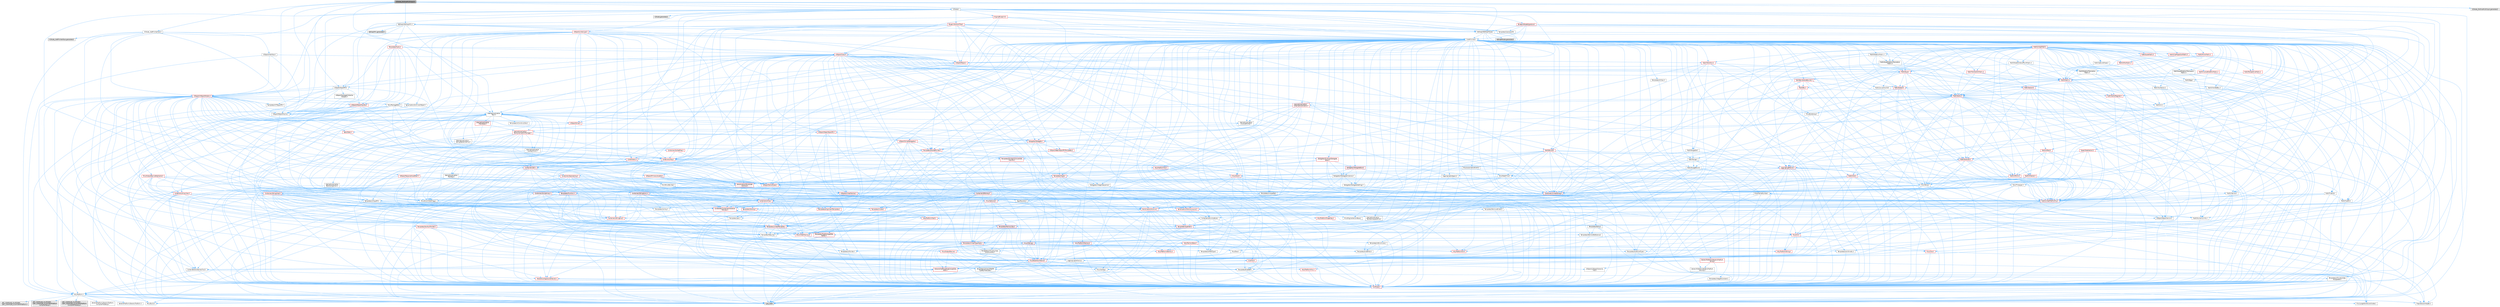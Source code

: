 digraph "K2Node_DoOnceMultiInput.h"
{
 // INTERACTIVE_SVG=YES
 // LATEX_PDF_SIZE
  bgcolor="transparent";
  edge [fontname=Helvetica,fontsize=10,labelfontname=Helvetica,labelfontsize=10];
  node [fontname=Helvetica,fontsize=10,shape=box,height=0.2,width=0.4];
  Node1 [id="Node000001",label="K2Node_DoOnceMultiInput.h",height=0.2,width=0.4,color="gray40", fillcolor="grey60", style="filled", fontcolor="black",tooltip=" "];
  Node1 -> Node2 [id="edge1_Node000001_Node000002",color="steelblue1",style="solid",tooltip=" "];
  Node2 [id="Node000002",label="CoreMinimal.h",height=0.2,width=0.4,color="grey40", fillcolor="white", style="filled",URL="$d7/d67/CoreMinimal_8h.html",tooltip=" "];
  Node2 -> Node3 [id="edge2_Node000002_Node000003",color="steelblue1",style="solid",tooltip=" "];
  Node3 [id="Node000003",label="CoreTypes.h",height=0.2,width=0.4,color="red", fillcolor="#FFF0F0", style="filled",URL="$dc/dec/CoreTypes_8h.html",tooltip=" "];
  Node3 -> Node4 [id="edge3_Node000003_Node000004",color="steelblue1",style="solid",tooltip=" "];
  Node4 [id="Node000004",label="HAL/Platform.h",height=0.2,width=0.4,color="grey40", fillcolor="white", style="filled",URL="$d9/dd0/Platform_8h.html",tooltip=" "];
  Node4 -> Node5 [id="edge4_Node000004_Node000005",color="steelblue1",style="solid",tooltip=" "];
  Node5 [id="Node000005",label="Misc/Build.h",height=0.2,width=0.4,color="grey40", fillcolor="white", style="filled",URL="$d3/dbb/Build_8h.html",tooltip=" "];
  Node4 -> Node6 [id="edge5_Node000004_Node000006",color="steelblue1",style="solid",tooltip=" "];
  Node6 [id="Node000006",label="Misc/LargeWorldCoordinates.h",height=0.2,width=0.4,color="grey40", fillcolor="white", style="filled",URL="$d2/dcb/LargeWorldCoordinates_8h.html",tooltip=" "];
  Node4 -> Node7 [id="edge6_Node000004_Node000007",color="steelblue1",style="solid",tooltip=" "];
  Node7 [id="Node000007",label="type_traits",height=0.2,width=0.4,color="grey60", fillcolor="#E0E0E0", style="filled",tooltip=" "];
  Node4 -> Node8 [id="edge7_Node000004_Node000008",color="steelblue1",style="solid",tooltip=" "];
  Node8 [id="Node000008",label="PreprocessorHelpers.h",height=0.2,width=0.4,color="grey40", fillcolor="white", style="filled",URL="$db/ddb/PreprocessorHelpers_8h.html",tooltip=" "];
  Node4 -> Node9 [id="edge8_Node000004_Node000009",color="steelblue1",style="solid",tooltip=" "];
  Node9 [id="Node000009",label="UBT_COMPILED_PLATFORM\l/UBT_COMPILED_PLATFORMPlatform\lCompilerPreSetup.h",height=0.2,width=0.4,color="grey60", fillcolor="#E0E0E0", style="filled",tooltip=" "];
  Node4 -> Node10 [id="edge9_Node000004_Node000010",color="steelblue1",style="solid",tooltip=" "];
  Node10 [id="Node000010",label="GenericPlatform/GenericPlatform\lCompilerPreSetup.h",height=0.2,width=0.4,color="grey40", fillcolor="white", style="filled",URL="$d9/dc8/GenericPlatformCompilerPreSetup_8h.html",tooltip=" "];
  Node4 -> Node11 [id="edge10_Node000004_Node000011",color="steelblue1",style="solid",tooltip=" "];
  Node11 [id="Node000011",label="GenericPlatform/GenericPlatform.h",height=0.2,width=0.4,color="grey40", fillcolor="white", style="filled",URL="$d6/d84/GenericPlatform_8h.html",tooltip=" "];
  Node4 -> Node12 [id="edge11_Node000004_Node000012",color="steelblue1",style="solid",tooltip=" "];
  Node12 [id="Node000012",label="UBT_COMPILED_PLATFORM\l/UBT_COMPILED_PLATFORMPlatform.h",height=0.2,width=0.4,color="grey60", fillcolor="#E0E0E0", style="filled",tooltip=" "];
  Node4 -> Node13 [id="edge12_Node000004_Node000013",color="steelblue1",style="solid",tooltip=" "];
  Node13 [id="Node000013",label="UBT_COMPILED_PLATFORM\l/UBT_COMPILED_PLATFORMPlatform\lCompilerSetup.h",height=0.2,width=0.4,color="grey60", fillcolor="#E0E0E0", style="filled",tooltip=" "];
  Node2 -> Node17 [id="edge13_Node000002_Node000017",color="steelblue1",style="solid",tooltip=" "];
  Node17 [id="Node000017",label="CoreFwd.h",height=0.2,width=0.4,color="red", fillcolor="#FFF0F0", style="filled",URL="$d1/d1e/CoreFwd_8h.html",tooltip=" "];
  Node17 -> Node3 [id="edge14_Node000017_Node000003",color="steelblue1",style="solid",tooltip=" "];
  Node17 -> Node18 [id="edge15_Node000017_Node000018",color="steelblue1",style="solid",tooltip=" "];
  Node18 [id="Node000018",label="Containers/ContainersFwd.h",height=0.2,width=0.4,color="grey40", fillcolor="white", style="filled",URL="$d4/d0a/ContainersFwd_8h.html",tooltip=" "];
  Node18 -> Node4 [id="edge16_Node000018_Node000004",color="steelblue1",style="solid",tooltip=" "];
  Node18 -> Node3 [id="edge17_Node000018_Node000003",color="steelblue1",style="solid",tooltip=" "];
  Node18 -> Node19 [id="edge18_Node000018_Node000019",color="steelblue1",style="solid",tooltip=" "];
  Node19 [id="Node000019",label="Traits/IsContiguousContainer.h",height=0.2,width=0.4,color="red", fillcolor="#FFF0F0", style="filled",URL="$d5/d3c/IsContiguousContainer_8h.html",tooltip=" "];
  Node19 -> Node3 [id="edge19_Node000019_Node000003",color="steelblue1",style="solid",tooltip=" "];
  Node17 -> Node23 [id="edge20_Node000017_Node000023",color="steelblue1",style="solid",tooltip=" "];
  Node23 [id="Node000023",label="UObject/UObjectHierarchy\lFwd.h",height=0.2,width=0.4,color="grey40", fillcolor="white", style="filled",URL="$d3/d13/UObjectHierarchyFwd_8h.html",tooltip=" "];
  Node2 -> Node23 [id="edge21_Node000002_Node000023",color="steelblue1",style="solid",tooltip=" "];
  Node2 -> Node18 [id="edge22_Node000002_Node000018",color="steelblue1",style="solid",tooltip=" "];
  Node2 -> Node24 [id="edge23_Node000002_Node000024",color="steelblue1",style="solid",tooltip=" "];
  Node24 [id="Node000024",label="Misc/VarArgs.h",height=0.2,width=0.4,color="grey40", fillcolor="white", style="filled",URL="$d5/d6f/VarArgs_8h.html",tooltip=" "];
  Node24 -> Node3 [id="edge24_Node000024_Node000003",color="steelblue1",style="solid",tooltip=" "];
  Node2 -> Node25 [id="edge25_Node000002_Node000025",color="steelblue1",style="solid",tooltip=" "];
  Node25 [id="Node000025",label="Logging/LogVerbosity.h",height=0.2,width=0.4,color="grey40", fillcolor="white", style="filled",URL="$d2/d8f/LogVerbosity_8h.html",tooltip=" "];
  Node25 -> Node3 [id="edge26_Node000025_Node000003",color="steelblue1",style="solid",tooltip=" "];
  Node2 -> Node26 [id="edge27_Node000002_Node000026",color="steelblue1",style="solid",tooltip=" "];
  Node26 [id="Node000026",label="Misc/OutputDevice.h",height=0.2,width=0.4,color="red", fillcolor="#FFF0F0", style="filled",URL="$d7/d32/OutputDevice_8h.html",tooltip=" "];
  Node26 -> Node17 [id="edge28_Node000026_Node000017",color="steelblue1",style="solid",tooltip=" "];
  Node26 -> Node3 [id="edge29_Node000026_Node000003",color="steelblue1",style="solid",tooltip=" "];
  Node26 -> Node25 [id="edge30_Node000026_Node000025",color="steelblue1",style="solid",tooltip=" "];
  Node26 -> Node24 [id="edge31_Node000026_Node000024",color="steelblue1",style="solid",tooltip=" "];
  Node26 -> Node27 [id="edge32_Node000026_Node000027",color="steelblue1",style="solid",tooltip=" "];
  Node27 [id="Node000027",label="Templates/IsArrayOrRefOf\lTypeByPredicate.h",height=0.2,width=0.4,color="grey40", fillcolor="white", style="filled",URL="$d6/da1/IsArrayOrRefOfTypeByPredicate_8h.html",tooltip=" "];
  Node27 -> Node3 [id="edge33_Node000027_Node000003",color="steelblue1",style="solid",tooltip=" "];
  Node26 -> Node30 [id="edge34_Node000026_Node000030",color="steelblue1",style="solid",tooltip=" "];
  Node30 [id="Node000030",label="Traits/IsCharEncodingCompatible\lWith.h",height=0.2,width=0.4,color="red", fillcolor="#FFF0F0", style="filled",URL="$df/dd1/IsCharEncodingCompatibleWith_8h.html",tooltip=" "];
  Node30 -> Node7 [id="edge35_Node000030_Node000007",color="steelblue1",style="solid",tooltip=" "];
  Node2 -> Node32 [id="edge36_Node000002_Node000032",color="steelblue1",style="solid",tooltip=" "];
  Node32 [id="Node000032",label="HAL/PlatformCrt.h",height=0.2,width=0.4,color="red", fillcolor="#FFF0F0", style="filled",URL="$d8/d75/PlatformCrt_8h.html",tooltip=" "];
  Node2 -> Node42 [id="edge37_Node000002_Node000042",color="steelblue1",style="solid",tooltip=" "];
  Node42 [id="Node000042",label="HAL/PlatformMisc.h",height=0.2,width=0.4,color="red", fillcolor="#FFF0F0", style="filled",URL="$d0/df5/PlatformMisc_8h.html",tooltip=" "];
  Node42 -> Node3 [id="edge38_Node000042_Node000003",color="steelblue1",style="solid",tooltip=" "];
  Node2 -> Node61 [id="edge39_Node000002_Node000061",color="steelblue1",style="solid",tooltip=" "];
  Node61 [id="Node000061",label="Misc/AssertionMacros.h",height=0.2,width=0.4,color="red", fillcolor="#FFF0F0", style="filled",URL="$d0/dfa/AssertionMacros_8h.html",tooltip=" "];
  Node61 -> Node3 [id="edge40_Node000061_Node000003",color="steelblue1",style="solid",tooltip=" "];
  Node61 -> Node4 [id="edge41_Node000061_Node000004",color="steelblue1",style="solid",tooltip=" "];
  Node61 -> Node42 [id="edge42_Node000061_Node000042",color="steelblue1",style="solid",tooltip=" "];
  Node61 -> Node8 [id="edge43_Node000061_Node000008",color="steelblue1",style="solid",tooltip=" "];
  Node61 -> Node62 [id="edge44_Node000061_Node000062",color="steelblue1",style="solid",tooltip=" "];
  Node62 [id="Node000062",label="Templates/EnableIf.h",height=0.2,width=0.4,color="grey40", fillcolor="white", style="filled",URL="$d7/d60/EnableIf_8h.html",tooltip=" "];
  Node62 -> Node3 [id="edge45_Node000062_Node000003",color="steelblue1",style="solid",tooltip=" "];
  Node61 -> Node27 [id="edge46_Node000061_Node000027",color="steelblue1",style="solid",tooltip=" "];
  Node61 -> Node30 [id="edge47_Node000061_Node000030",color="steelblue1",style="solid",tooltip=" "];
  Node61 -> Node24 [id="edge48_Node000061_Node000024",color="steelblue1",style="solid",tooltip=" "];
  Node2 -> Node70 [id="edge49_Node000002_Node000070",color="steelblue1",style="solid",tooltip=" "];
  Node70 [id="Node000070",label="Templates/IsPointer.h",height=0.2,width=0.4,color="grey40", fillcolor="white", style="filled",URL="$d7/d05/IsPointer_8h.html",tooltip=" "];
  Node70 -> Node3 [id="edge50_Node000070_Node000003",color="steelblue1",style="solid",tooltip=" "];
  Node2 -> Node71 [id="edge51_Node000002_Node000071",color="steelblue1",style="solid",tooltip=" "];
  Node71 [id="Node000071",label="HAL/PlatformMemory.h",height=0.2,width=0.4,color="red", fillcolor="#FFF0F0", style="filled",URL="$de/d68/PlatformMemory_8h.html",tooltip=" "];
  Node71 -> Node3 [id="edge52_Node000071_Node000003",color="steelblue1",style="solid",tooltip=" "];
  Node2 -> Node54 [id="edge53_Node000002_Node000054",color="steelblue1",style="solid",tooltip=" "];
  Node54 [id="Node000054",label="HAL/PlatformAtomics.h",height=0.2,width=0.4,color="red", fillcolor="#FFF0F0", style="filled",URL="$d3/d36/PlatformAtomics_8h.html",tooltip=" "];
  Node54 -> Node3 [id="edge54_Node000054_Node000003",color="steelblue1",style="solid",tooltip=" "];
  Node2 -> Node76 [id="edge55_Node000002_Node000076",color="steelblue1",style="solid",tooltip=" "];
  Node76 [id="Node000076",label="Misc/Exec.h",height=0.2,width=0.4,color="grey40", fillcolor="white", style="filled",URL="$de/ddb/Exec_8h.html",tooltip=" "];
  Node76 -> Node3 [id="edge56_Node000076_Node000003",color="steelblue1",style="solid",tooltip=" "];
  Node76 -> Node61 [id="edge57_Node000076_Node000061",color="steelblue1",style="solid",tooltip=" "];
  Node2 -> Node77 [id="edge58_Node000002_Node000077",color="steelblue1",style="solid",tooltip=" "];
  Node77 [id="Node000077",label="HAL/MemoryBase.h",height=0.2,width=0.4,color="red", fillcolor="#FFF0F0", style="filled",URL="$d6/d9f/MemoryBase_8h.html",tooltip=" "];
  Node77 -> Node3 [id="edge59_Node000077_Node000003",color="steelblue1",style="solid",tooltip=" "];
  Node77 -> Node54 [id="edge60_Node000077_Node000054",color="steelblue1",style="solid",tooltip=" "];
  Node77 -> Node32 [id="edge61_Node000077_Node000032",color="steelblue1",style="solid",tooltip=" "];
  Node77 -> Node76 [id="edge62_Node000077_Node000076",color="steelblue1",style="solid",tooltip=" "];
  Node77 -> Node26 [id="edge63_Node000077_Node000026",color="steelblue1",style="solid",tooltip=" "];
  Node2 -> Node87 [id="edge64_Node000002_Node000087",color="steelblue1",style="solid",tooltip=" "];
  Node87 [id="Node000087",label="HAL/UnrealMemory.h",height=0.2,width=0.4,color="red", fillcolor="#FFF0F0", style="filled",URL="$d9/d96/UnrealMemory_8h.html",tooltip=" "];
  Node87 -> Node3 [id="edge65_Node000087_Node000003",color="steelblue1",style="solid",tooltip=" "];
  Node87 -> Node77 [id="edge66_Node000087_Node000077",color="steelblue1",style="solid",tooltip=" "];
  Node87 -> Node71 [id="edge67_Node000087_Node000071",color="steelblue1",style="solid",tooltip=" "];
  Node87 -> Node70 [id="edge68_Node000087_Node000070",color="steelblue1",style="solid",tooltip=" "];
  Node2 -> Node89 [id="edge69_Node000002_Node000089",color="steelblue1",style="solid",tooltip=" "];
  Node89 [id="Node000089",label="Templates/IsArithmetic.h",height=0.2,width=0.4,color="grey40", fillcolor="white", style="filled",URL="$d2/d5d/IsArithmetic_8h.html",tooltip=" "];
  Node89 -> Node3 [id="edge70_Node000089_Node000003",color="steelblue1",style="solid",tooltip=" "];
  Node2 -> Node83 [id="edge71_Node000002_Node000083",color="steelblue1",style="solid",tooltip=" "];
  Node83 [id="Node000083",label="Templates/AndOrNot.h",height=0.2,width=0.4,color="grey40", fillcolor="white", style="filled",URL="$db/d0a/AndOrNot_8h.html",tooltip=" "];
  Node83 -> Node3 [id="edge72_Node000083_Node000003",color="steelblue1",style="solid",tooltip=" "];
  Node2 -> Node90 [id="edge73_Node000002_Node000090",color="steelblue1",style="solid",tooltip=" "];
  Node90 [id="Node000090",label="Templates/IsPODType.h",height=0.2,width=0.4,color="grey40", fillcolor="white", style="filled",URL="$d7/db1/IsPODType_8h.html",tooltip=" "];
  Node90 -> Node3 [id="edge74_Node000090_Node000003",color="steelblue1",style="solid",tooltip=" "];
  Node2 -> Node91 [id="edge75_Node000002_Node000091",color="steelblue1",style="solid",tooltip=" "];
  Node91 [id="Node000091",label="Templates/IsUECoreType.h",height=0.2,width=0.4,color="grey40", fillcolor="white", style="filled",URL="$d1/db8/IsUECoreType_8h.html",tooltip=" "];
  Node91 -> Node3 [id="edge76_Node000091_Node000003",color="steelblue1",style="solid",tooltip=" "];
  Node91 -> Node7 [id="edge77_Node000091_Node000007",color="steelblue1",style="solid",tooltip=" "];
  Node2 -> Node84 [id="edge78_Node000002_Node000084",color="steelblue1",style="solid",tooltip=" "];
  Node84 [id="Node000084",label="Templates/IsTriviallyCopy\lConstructible.h",height=0.2,width=0.4,color="grey40", fillcolor="white", style="filled",URL="$d3/d78/IsTriviallyCopyConstructible_8h.html",tooltip=" "];
  Node84 -> Node3 [id="edge79_Node000084_Node000003",color="steelblue1",style="solid",tooltip=" "];
  Node84 -> Node7 [id="edge80_Node000084_Node000007",color="steelblue1",style="solid",tooltip=" "];
  Node2 -> Node92 [id="edge81_Node000002_Node000092",color="steelblue1",style="solid",tooltip=" "];
  Node92 [id="Node000092",label="Templates/UnrealTypeTraits.h",height=0.2,width=0.4,color="red", fillcolor="#FFF0F0", style="filled",URL="$d2/d2d/UnrealTypeTraits_8h.html",tooltip=" "];
  Node92 -> Node3 [id="edge82_Node000092_Node000003",color="steelblue1",style="solid",tooltip=" "];
  Node92 -> Node70 [id="edge83_Node000092_Node000070",color="steelblue1",style="solid",tooltip=" "];
  Node92 -> Node61 [id="edge84_Node000092_Node000061",color="steelblue1",style="solid",tooltip=" "];
  Node92 -> Node83 [id="edge85_Node000092_Node000083",color="steelblue1",style="solid",tooltip=" "];
  Node92 -> Node62 [id="edge86_Node000092_Node000062",color="steelblue1",style="solid",tooltip=" "];
  Node92 -> Node89 [id="edge87_Node000092_Node000089",color="steelblue1",style="solid",tooltip=" "];
  Node92 -> Node90 [id="edge88_Node000092_Node000090",color="steelblue1",style="solid",tooltip=" "];
  Node92 -> Node91 [id="edge89_Node000092_Node000091",color="steelblue1",style="solid",tooltip=" "];
  Node92 -> Node84 [id="edge90_Node000092_Node000084",color="steelblue1",style="solid",tooltip=" "];
  Node2 -> Node62 [id="edge91_Node000002_Node000062",color="steelblue1",style="solid",tooltip=" "];
  Node2 -> Node94 [id="edge92_Node000002_Node000094",color="steelblue1",style="solid",tooltip=" "];
  Node94 [id="Node000094",label="Templates/RemoveReference.h",height=0.2,width=0.4,color="grey40", fillcolor="white", style="filled",URL="$da/dbe/RemoveReference_8h.html",tooltip=" "];
  Node94 -> Node3 [id="edge93_Node000094_Node000003",color="steelblue1",style="solid",tooltip=" "];
  Node2 -> Node95 [id="edge94_Node000002_Node000095",color="steelblue1",style="solid",tooltip=" "];
  Node95 [id="Node000095",label="Templates/IntegralConstant.h",height=0.2,width=0.4,color="grey40", fillcolor="white", style="filled",URL="$db/d1b/IntegralConstant_8h.html",tooltip=" "];
  Node95 -> Node3 [id="edge95_Node000095_Node000003",color="steelblue1",style="solid",tooltip=" "];
  Node2 -> Node96 [id="edge96_Node000002_Node000096",color="steelblue1",style="solid",tooltip=" "];
  Node96 [id="Node000096",label="Templates/IsClass.h",height=0.2,width=0.4,color="grey40", fillcolor="white", style="filled",URL="$db/dcb/IsClass_8h.html",tooltip=" "];
  Node96 -> Node3 [id="edge97_Node000096_Node000003",color="steelblue1",style="solid",tooltip=" "];
  Node2 -> Node97 [id="edge98_Node000002_Node000097",color="steelblue1",style="solid",tooltip=" "];
  Node97 [id="Node000097",label="Templates/TypeCompatible\lBytes.h",height=0.2,width=0.4,color="red", fillcolor="#FFF0F0", style="filled",URL="$df/d0a/TypeCompatibleBytes_8h.html",tooltip=" "];
  Node97 -> Node3 [id="edge99_Node000097_Node000003",color="steelblue1",style="solid",tooltip=" "];
  Node97 -> Node7 [id="edge100_Node000097_Node000007",color="steelblue1",style="solid",tooltip=" "];
  Node2 -> Node19 [id="edge101_Node000002_Node000019",color="steelblue1",style="solid",tooltip=" "];
  Node2 -> Node98 [id="edge102_Node000002_Node000098",color="steelblue1",style="solid",tooltip=" "];
  Node98 [id="Node000098",label="Templates/UnrealTemplate.h",height=0.2,width=0.4,color="red", fillcolor="#FFF0F0", style="filled",URL="$d4/d24/UnrealTemplate_8h.html",tooltip=" "];
  Node98 -> Node3 [id="edge103_Node000098_Node000003",color="steelblue1",style="solid",tooltip=" "];
  Node98 -> Node70 [id="edge104_Node000098_Node000070",color="steelblue1",style="solid",tooltip=" "];
  Node98 -> Node87 [id="edge105_Node000098_Node000087",color="steelblue1",style="solid",tooltip=" "];
  Node98 -> Node92 [id="edge106_Node000098_Node000092",color="steelblue1",style="solid",tooltip=" "];
  Node98 -> Node94 [id="edge107_Node000098_Node000094",color="steelblue1",style="solid",tooltip=" "];
  Node98 -> Node64 [id="edge108_Node000098_Node000064",color="steelblue1",style="solid",tooltip=" "];
  Node64 [id="Node000064",label="Templates/Requires.h",height=0.2,width=0.4,color="grey40", fillcolor="white", style="filled",URL="$dc/d96/Requires_8h.html",tooltip=" "];
  Node64 -> Node62 [id="edge109_Node000064_Node000062",color="steelblue1",style="solid",tooltip=" "];
  Node64 -> Node7 [id="edge110_Node000064_Node000007",color="steelblue1",style="solid",tooltip=" "];
  Node98 -> Node97 [id="edge111_Node000098_Node000097",color="steelblue1",style="solid",tooltip=" "];
  Node98 -> Node19 [id="edge112_Node000098_Node000019",color="steelblue1",style="solid",tooltip=" "];
  Node98 -> Node7 [id="edge113_Node000098_Node000007",color="steelblue1",style="solid",tooltip=" "];
  Node2 -> Node47 [id="edge114_Node000002_Node000047",color="steelblue1",style="solid",tooltip=" "];
  Node47 [id="Node000047",label="Math/NumericLimits.h",height=0.2,width=0.4,color="grey40", fillcolor="white", style="filled",URL="$df/d1b/NumericLimits_8h.html",tooltip=" "];
  Node47 -> Node3 [id="edge115_Node000047_Node000003",color="steelblue1",style="solid",tooltip=" "];
  Node2 -> Node102 [id="edge116_Node000002_Node000102",color="steelblue1",style="solid",tooltip=" "];
  Node102 [id="Node000102",label="HAL/PlatformMath.h",height=0.2,width=0.4,color="red", fillcolor="#FFF0F0", style="filled",URL="$dc/d53/PlatformMath_8h.html",tooltip=" "];
  Node102 -> Node3 [id="edge117_Node000102_Node000003",color="steelblue1",style="solid",tooltip=" "];
  Node2 -> Node85 [id="edge118_Node000002_Node000085",color="steelblue1",style="solid",tooltip=" "];
  Node85 [id="Node000085",label="Templates/IsTriviallyCopy\lAssignable.h",height=0.2,width=0.4,color="grey40", fillcolor="white", style="filled",URL="$d2/df2/IsTriviallyCopyAssignable_8h.html",tooltip=" "];
  Node85 -> Node3 [id="edge119_Node000085_Node000003",color="steelblue1",style="solid",tooltip=" "];
  Node85 -> Node7 [id="edge120_Node000085_Node000007",color="steelblue1",style="solid",tooltip=" "];
  Node2 -> Node110 [id="edge121_Node000002_Node000110",color="steelblue1",style="solid",tooltip=" "];
  Node110 [id="Node000110",label="Templates/MemoryOps.h",height=0.2,width=0.4,color="red", fillcolor="#FFF0F0", style="filled",URL="$db/dea/MemoryOps_8h.html",tooltip=" "];
  Node110 -> Node3 [id="edge122_Node000110_Node000003",color="steelblue1",style="solid",tooltip=" "];
  Node110 -> Node87 [id="edge123_Node000110_Node000087",color="steelblue1",style="solid",tooltip=" "];
  Node110 -> Node85 [id="edge124_Node000110_Node000085",color="steelblue1",style="solid",tooltip=" "];
  Node110 -> Node84 [id="edge125_Node000110_Node000084",color="steelblue1",style="solid",tooltip=" "];
  Node110 -> Node64 [id="edge126_Node000110_Node000064",color="steelblue1",style="solid",tooltip=" "];
  Node110 -> Node92 [id="edge127_Node000110_Node000092",color="steelblue1",style="solid",tooltip=" "];
  Node110 -> Node7 [id="edge128_Node000110_Node000007",color="steelblue1",style="solid",tooltip=" "];
  Node2 -> Node111 [id="edge129_Node000002_Node000111",color="steelblue1",style="solid",tooltip=" "];
  Node111 [id="Node000111",label="Containers/ContainerAllocation\lPolicies.h",height=0.2,width=0.4,color="red", fillcolor="#FFF0F0", style="filled",URL="$d7/dff/ContainerAllocationPolicies_8h.html",tooltip=" "];
  Node111 -> Node3 [id="edge130_Node000111_Node000003",color="steelblue1",style="solid",tooltip=" "];
  Node111 -> Node111 [id="edge131_Node000111_Node000111",color="steelblue1",style="solid",tooltip=" "];
  Node111 -> Node102 [id="edge132_Node000111_Node000102",color="steelblue1",style="solid",tooltip=" "];
  Node111 -> Node87 [id="edge133_Node000111_Node000087",color="steelblue1",style="solid",tooltip=" "];
  Node111 -> Node47 [id="edge134_Node000111_Node000047",color="steelblue1",style="solid",tooltip=" "];
  Node111 -> Node61 [id="edge135_Node000111_Node000061",color="steelblue1",style="solid",tooltip=" "];
  Node111 -> Node110 [id="edge136_Node000111_Node000110",color="steelblue1",style="solid",tooltip=" "];
  Node111 -> Node97 [id="edge137_Node000111_Node000097",color="steelblue1",style="solid",tooltip=" "];
  Node111 -> Node7 [id="edge138_Node000111_Node000007",color="steelblue1",style="solid",tooltip=" "];
  Node2 -> Node114 [id="edge139_Node000002_Node000114",color="steelblue1",style="solid",tooltip=" "];
  Node114 [id="Node000114",label="Templates/IsEnumClass.h",height=0.2,width=0.4,color="grey40", fillcolor="white", style="filled",URL="$d7/d15/IsEnumClass_8h.html",tooltip=" "];
  Node114 -> Node3 [id="edge140_Node000114_Node000003",color="steelblue1",style="solid",tooltip=" "];
  Node114 -> Node83 [id="edge141_Node000114_Node000083",color="steelblue1",style="solid",tooltip=" "];
  Node2 -> Node115 [id="edge142_Node000002_Node000115",color="steelblue1",style="solid",tooltip=" "];
  Node115 [id="Node000115",label="HAL/PlatformProperties.h",height=0.2,width=0.4,color="red", fillcolor="#FFF0F0", style="filled",URL="$d9/db0/PlatformProperties_8h.html",tooltip=" "];
  Node115 -> Node3 [id="edge143_Node000115_Node000003",color="steelblue1",style="solid",tooltip=" "];
  Node2 -> Node118 [id="edge144_Node000002_Node000118",color="steelblue1",style="solid",tooltip=" "];
  Node118 [id="Node000118",label="Misc/EngineVersionBase.h",height=0.2,width=0.4,color="grey40", fillcolor="white", style="filled",URL="$d5/d2b/EngineVersionBase_8h.html",tooltip=" "];
  Node118 -> Node3 [id="edge145_Node000118_Node000003",color="steelblue1",style="solid",tooltip=" "];
  Node2 -> Node119 [id="edge146_Node000002_Node000119",color="steelblue1",style="solid",tooltip=" "];
  Node119 [id="Node000119",label="Internationalization\l/TextNamespaceFwd.h",height=0.2,width=0.4,color="grey40", fillcolor="white", style="filled",URL="$d8/d97/TextNamespaceFwd_8h.html",tooltip=" "];
  Node119 -> Node3 [id="edge147_Node000119_Node000003",color="steelblue1",style="solid",tooltip=" "];
  Node2 -> Node120 [id="edge148_Node000002_Node000120",color="steelblue1",style="solid",tooltip=" "];
  Node120 [id="Node000120",label="Serialization/Archive.h",height=0.2,width=0.4,color="red", fillcolor="#FFF0F0", style="filled",URL="$d7/d3b/Archive_8h.html",tooltip=" "];
  Node120 -> Node17 [id="edge149_Node000120_Node000017",color="steelblue1",style="solid",tooltip=" "];
  Node120 -> Node3 [id="edge150_Node000120_Node000003",color="steelblue1",style="solid",tooltip=" "];
  Node120 -> Node115 [id="edge151_Node000120_Node000115",color="steelblue1",style="solid",tooltip=" "];
  Node120 -> Node119 [id="edge152_Node000120_Node000119",color="steelblue1",style="solid",tooltip=" "];
  Node120 -> Node61 [id="edge153_Node000120_Node000061",color="steelblue1",style="solid",tooltip=" "];
  Node120 -> Node5 [id="edge154_Node000120_Node000005",color="steelblue1",style="solid",tooltip=" "];
  Node120 -> Node118 [id="edge155_Node000120_Node000118",color="steelblue1",style="solid",tooltip=" "];
  Node120 -> Node24 [id="edge156_Node000120_Node000024",color="steelblue1",style="solid",tooltip=" "];
  Node120 -> Node62 [id="edge157_Node000120_Node000062",color="steelblue1",style="solid",tooltip=" "];
  Node120 -> Node27 [id="edge158_Node000120_Node000027",color="steelblue1",style="solid",tooltip=" "];
  Node120 -> Node114 [id="edge159_Node000120_Node000114",color="steelblue1",style="solid",tooltip=" "];
  Node120 -> Node98 [id="edge160_Node000120_Node000098",color="steelblue1",style="solid",tooltip=" "];
  Node120 -> Node30 [id="edge161_Node000120_Node000030",color="steelblue1",style="solid",tooltip=" "];
  Node120 -> Node123 [id="edge162_Node000120_Node000123",color="steelblue1",style="solid",tooltip=" "];
  Node123 [id="Node000123",label="UObject/ObjectVersion.h",height=0.2,width=0.4,color="grey40", fillcolor="white", style="filled",URL="$da/d63/ObjectVersion_8h.html",tooltip=" "];
  Node123 -> Node3 [id="edge163_Node000123_Node000003",color="steelblue1",style="solid",tooltip=" "];
  Node2 -> Node124 [id="edge164_Node000002_Node000124",color="steelblue1",style="solid",tooltip=" "];
  Node124 [id="Node000124",label="Templates/Less.h",height=0.2,width=0.4,color="grey40", fillcolor="white", style="filled",URL="$de/dc8/Less_8h.html",tooltip=" "];
  Node124 -> Node3 [id="edge165_Node000124_Node000003",color="steelblue1",style="solid",tooltip=" "];
  Node124 -> Node98 [id="edge166_Node000124_Node000098",color="steelblue1",style="solid",tooltip=" "];
  Node2 -> Node125 [id="edge167_Node000002_Node000125",color="steelblue1",style="solid",tooltip=" "];
  Node125 [id="Node000125",label="Templates/Sorting.h",height=0.2,width=0.4,color="red", fillcolor="#FFF0F0", style="filled",URL="$d3/d9e/Sorting_8h.html",tooltip=" "];
  Node125 -> Node3 [id="edge168_Node000125_Node000003",color="steelblue1",style="solid",tooltip=" "];
  Node125 -> Node102 [id="edge169_Node000125_Node000102",color="steelblue1",style="solid",tooltip=" "];
  Node125 -> Node124 [id="edge170_Node000125_Node000124",color="steelblue1",style="solid",tooltip=" "];
  Node2 -> Node136 [id="edge171_Node000002_Node000136",color="steelblue1",style="solid",tooltip=" "];
  Node136 [id="Node000136",label="Misc/Char.h",height=0.2,width=0.4,color="red", fillcolor="#FFF0F0", style="filled",URL="$d0/d58/Char_8h.html",tooltip=" "];
  Node136 -> Node3 [id="edge172_Node000136_Node000003",color="steelblue1",style="solid",tooltip=" "];
  Node136 -> Node7 [id="edge173_Node000136_Node000007",color="steelblue1",style="solid",tooltip=" "];
  Node2 -> Node139 [id="edge174_Node000002_Node000139",color="steelblue1",style="solid",tooltip=" "];
  Node139 [id="Node000139",label="GenericPlatform/GenericPlatform\lStricmp.h",height=0.2,width=0.4,color="grey40", fillcolor="white", style="filled",URL="$d2/d86/GenericPlatformStricmp_8h.html",tooltip=" "];
  Node139 -> Node3 [id="edge175_Node000139_Node000003",color="steelblue1",style="solid",tooltip=" "];
  Node2 -> Node140 [id="edge176_Node000002_Node000140",color="steelblue1",style="solid",tooltip=" "];
  Node140 [id="Node000140",label="GenericPlatform/GenericPlatform\lString.h",height=0.2,width=0.4,color="red", fillcolor="#FFF0F0", style="filled",URL="$dd/d20/GenericPlatformString_8h.html",tooltip=" "];
  Node140 -> Node3 [id="edge177_Node000140_Node000003",color="steelblue1",style="solid",tooltip=" "];
  Node140 -> Node139 [id="edge178_Node000140_Node000139",color="steelblue1",style="solid",tooltip=" "];
  Node140 -> Node62 [id="edge179_Node000140_Node000062",color="steelblue1",style="solid",tooltip=" "];
  Node140 -> Node30 [id="edge180_Node000140_Node000030",color="steelblue1",style="solid",tooltip=" "];
  Node140 -> Node7 [id="edge181_Node000140_Node000007",color="steelblue1",style="solid",tooltip=" "];
  Node2 -> Node73 [id="edge182_Node000002_Node000073",color="steelblue1",style="solid",tooltip=" "];
  Node73 [id="Node000073",label="HAL/PlatformString.h",height=0.2,width=0.4,color="red", fillcolor="#FFF0F0", style="filled",URL="$db/db5/PlatformString_8h.html",tooltip=" "];
  Node73 -> Node3 [id="edge183_Node000073_Node000003",color="steelblue1",style="solid",tooltip=" "];
  Node2 -> Node143 [id="edge184_Node000002_Node000143",color="steelblue1",style="solid",tooltip=" "];
  Node143 [id="Node000143",label="Misc/CString.h",height=0.2,width=0.4,color="red", fillcolor="#FFF0F0", style="filled",URL="$d2/d49/CString_8h.html",tooltip=" "];
  Node143 -> Node3 [id="edge185_Node000143_Node000003",color="steelblue1",style="solid",tooltip=" "];
  Node143 -> Node32 [id="edge186_Node000143_Node000032",color="steelblue1",style="solid",tooltip=" "];
  Node143 -> Node73 [id="edge187_Node000143_Node000073",color="steelblue1",style="solid",tooltip=" "];
  Node143 -> Node61 [id="edge188_Node000143_Node000061",color="steelblue1",style="solid",tooltip=" "];
  Node143 -> Node136 [id="edge189_Node000143_Node000136",color="steelblue1",style="solid",tooltip=" "];
  Node143 -> Node24 [id="edge190_Node000143_Node000024",color="steelblue1",style="solid",tooltip=" "];
  Node143 -> Node27 [id="edge191_Node000143_Node000027",color="steelblue1",style="solid",tooltip=" "];
  Node143 -> Node30 [id="edge192_Node000143_Node000030",color="steelblue1",style="solid",tooltip=" "];
  Node2 -> Node144 [id="edge193_Node000002_Node000144",color="steelblue1",style="solid",tooltip=" "];
  Node144 [id="Node000144",label="Misc/Crc.h",height=0.2,width=0.4,color="red", fillcolor="#FFF0F0", style="filled",URL="$d4/dd2/Crc_8h.html",tooltip=" "];
  Node144 -> Node3 [id="edge194_Node000144_Node000003",color="steelblue1",style="solid",tooltip=" "];
  Node144 -> Node73 [id="edge195_Node000144_Node000073",color="steelblue1",style="solid",tooltip=" "];
  Node144 -> Node61 [id="edge196_Node000144_Node000061",color="steelblue1",style="solid",tooltip=" "];
  Node144 -> Node143 [id="edge197_Node000144_Node000143",color="steelblue1",style="solid",tooltip=" "];
  Node144 -> Node136 [id="edge198_Node000144_Node000136",color="steelblue1",style="solid",tooltip=" "];
  Node144 -> Node92 [id="edge199_Node000144_Node000092",color="steelblue1",style="solid",tooltip=" "];
  Node2 -> Node135 [id="edge200_Node000002_Node000135",color="steelblue1",style="solid",tooltip=" "];
  Node135 [id="Node000135",label="Math/UnrealMathUtility.h",height=0.2,width=0.4,color="red", fillcolor="#FFF0F0", style="filled",URL="$db/db8/UnrealMathUtility_8h.html",tooltip=" "];
  Node135 -> Node3 [id="edge201_Node000135_Node000003",color="steelblue1",style="solid",tooltip=" "];
  Node135 -> Node61 [id="edge202_Node000135_Node000061",color="steelblue1",style="solid",tooltip=" "];
  Node135 -> Node102 [id="edge203_Node000135_Node000102",color="steelblue1",style="solid",tooltip=" "];
  Node135 -> Node64 [id="edge204_Node000135_Node000064",color="steelblue1",style="solid",tooltip=" "];
  Node2 -> Node145 [id="edge205_Node000002_Node000145",color="steelblue1",style="solid",tooltip=" "];
  Node145 [id="Node000145",label="Containers/UnrealString.h",height=0.2,width=0.4,color="red", fillcolor="#FFF0F0", style="filled",URL="$d5/dba/UnrealString_8h.html",tooltip=" "];
  Node2 -> Node149 [id="edge206_Node000002_Node000149",color="steelblue1",style="solid",tooltip=" "];
  Node149 [id="Node000149",label="Containers/Array.h",height=0.2,width=0.4,color="red", fillcolor="#FFF0F0", style="filled",URL="$df/dd0/Array_8h.html",tooltip=" "];
  Node149 -> Node3 [id="edge207_Node000149_Node000003",color="steelblue1",style="solid",tooltip=" "];
  Node149 -> Node61 [id="edge208_Node000149_Node000061",color="steelblue1",style="solid",tooltip=" "];
  Node149 -> Node87 [id="edge209_Node000149_Node000087",color="steelblue1",style="solid",tooltip=" "];
  Node149 -> Node92 [id="edge210_Node000149_Node000092",color="steelblue1",style="solid",tooltip=" "];
  Node149 -> Node98 [id="edge211_Node000149_Node000098",color="steelblue1",style="solid",tooltip=" "];
  Node149 -> Node111 [id="edge212_Node000149_Node000111",color="steelblue1",style="solid",tooltip=" "];
  Node149 -> Node120 [id="edge213_Node000149_Node000120",color="steelblue1",style="solid",tooltip=" "];
  Node149 -> Node128 [id="edge214_Node000149_Node000128",color="steelblue1",style="solid",tooltip=" "];
  Node128 [id="Node000128",label="Templates/Invoke.h",height=0.2,width=0.4,color="red", fillcolor="#FFF0F0", style="filled",URL="$d7/deb/Invoke_8h.html",tooltip=" "];
  Node128 -> Node3 [id="edge215_Node000128_Node000003",color="steelblue1",style="solid",tooltip=" "];
  Node128 -> Node98 [id="edge216_Node000128_Node000098",color="steelblue1",style="solid",tooltip=" "];
  Node128 -> Node7 [id="edge217_Node000128_Node000007",color="steelblue1",style="solid",tooltip=" "];
  Node149 -> Node124 [id="edge218_Node000149_Node000124",color="steelblue1",style="solid",tooltip=" "];
  Node149 -> Node64 [id="edge219_Node000149_Node000064",color="steelblue1",style="solid",tooltip=" "];
  Node149 -> Node125 [id="edge220_Node000149_Node000125",color="steelblue1",style="solid",tooltip=" "];
  Node149 -> Node172 [id="edge221_Node000149_Node000172",color="steelblue1",style="solid",tooltip=" "];
  Node172 [id="Node000172",label="Templates/AlignmentTemplates.h",height=0.2,width=0.4,color="red", fillcolor="#FFF0F0", style="filled",URL="$dd/d32/AlignmentTemplates_8h.html",tooltip=" "];
  Node172 -> Node3 [id="edge222_Node000172_Node000003",color="steelblue1",style="solid",tooltip=" "];
  Node172 -> Node70 [id="edge223_Node000172_Node000070",color="steelblue1",style="solid",tooltip=" "];
  Node149 -> Node7 [id="edge224_Node000149_Node000007",color="steelblue1",style="solid",tooltip=" "];
  Node2 -> Node173 [id="edge225_Node000002_Node000173",color="steelblue1",style="solid",tooltip=" "];
  Node173 [id="Node000173",label="Misc/FrameNumber.h",height=0.2,width=0.4,color="grey40", fillcolor="white", style="filled",URL="$dd/dbd/FrameNumber_8h.html",tooltip=" "];
  Node173 -> Node3 [id="edge226_Node000173_Node000003",color="steelblue1",style="solid",tooltip=" "];
  Node173 -> Node47 [id="edge227_Node000173_Node000047",color="steelblue1",style="solid",tooltip=" "];
  Node173 -> Node135 [id="edge228_Node000173_Node000135",color="steelblue1",style="solid",tooltip=" "];
  Node173 -> Node62 [id="edge229_Node000173_Node000062",color="steelblue1",style="solid",tooltip=" "];
  Node173 -> Node92 [id="edge230_Node000173_Node000092",color="steelblue1",style="solid",tooltip=" "];
  Node2 -> Node174 [id="edge231_Node000002_Node000174",color="steelblue1",style="solid",tooltip=" "];
  Node174 [id="Node000174",label="Misc/Timespan.h",height=0.2,width=0.4,color="grey40", fillcolor="white", style="filled",URL="$da/dd9/Timespan_8h.html",tooltip=" "];
  Node174 -> Node3 [id="edge232_Node000174_Node000003",color="steelblue1",style="solid",tooltip=" "];
  Node174 -> Node175 [id="edge233_Node000174_Node000175",color="steelblue1",style="solid",tooltip=" "];
  Node175 [id="Node000175",label="Math/Interval.h",height=0.2,width=0.4,color="grey40", fillcolor="white", style="filled",URL="$d1/d55/Interval_8h.html",tooltip=" "];
  Node175 -> Node3 [id="edge234_Node000175_Node000003",color="steelblue1",style="solid",tooltip=" "];
  Node175 -> Node89 [id="edge235_Node000175_Node000089",color="steelblue1",style="solid",tooltip=" "];
  Node175 -> Node92 [id="edge236_Node000175_Node000092",color="steelblue1",style="solid",tooltip=" "];
  Node175 -> Node47 [id="edge237_Node000175_Node000047",color="steelblue1",style="solid",tooltip=" "];
  Node175 -> Node135 [id="edge238_Node000175_Node000135",color="steelblue1",style="solid",tooltip=" "];
  Node174 -> Node135 [id="edge239_Node000174_Node000135",color="steelblue1",style="solid",tooltip=" "];
  Node174 -> Node61 [id="edge240_Node000174_Node000061",color="steelblue1",style="solid",tooltip=" "];
  Node2 -> Node176 [id="edge241_Node000002_Node000176",color="steelblue1",style="solid",tooltip=" "];
  Node176 [id="Node000176",label="Containers/StringConv.h",height=0.2,width=0.4,color="red", fillcolor="#FFF0F0", style="filled",URL="$d3/ddf/StringConv_8h.html",tooltip=" "];
  Node176 -> Node3 [id="edge242_Node000176_Node000003",color="steelblue1",style="solid",tooltip=" "];
  Node176 -> Node61 [id="edge243_Node000176_Node000061",color="steelblue1",style="solid",tooltip=" "];
  Node176 -> Node111 [id="edge244_Node000176_Node000111",color="steelblue1",style="solid",tooltip=" "];
  Node176 -> Node149 [id="edge245_Node000176_Node000149",color="steelblue1",style="solid",tooltip=" "];
  Node176 -> Node143 [id="edge246_Node000176_Node000143",color="steelblue1",style="solid",tooltip=" "];
  Node176 -> Node177 [id="edge247_Node000176_Node000177",color="steelblue1",style="solid",tooltip=" "];
  Node177 [id="Node000177",label="Templates/IsArray.h",height=0.2,width=0.4,color="grey40", fillcolor="white", style="filled",URL="$d8/d8d/IsArray_8h.html",tooltip=" "];
  Node177 -> Node3 [id="edge248_Node000177_Node000003",color="steelblue1",style="solid",tooltip=" "];
  Node176 -> Node98 [id="edge249_Node000176_Node000098",color="steelblue1",style="solid",tooltip=" "];
  Node176 -> Node92 [id="edge250_Node000176_Node000092",color="steelblue1",style="solid",tooltip=" "];
  Node176 -> Node30 [id="edge251_Node000176_Node000030",color="steelblue1",style="solid",tooltip=" "];
  Node176 -> Node19 [id="edge252_Node000176_Node000019",color="steelblue1",style="solid",tooltip=" "];
  Node176 -> Node7 [id="edge253_Node000176_Node000007",color="steelblue1",style="solid",tooltip=" "];
  Node2 -> Node178 [id="edge254_Node000002_Node000178",color="steelblue1",style="solid",tooltip=" "];
  Node178 [id="Node000178",label="UObject/UnrealNames.h",height=0.2,width=0.4,color="red", fillcolor="#FFF0F0", style="filled",URL="$d8/db1/UnrealNames_8h.html",tooltip=" "];
  Node178 -> Node3 [id="edge255_Node000178_Node000003",color="steelblue1",style="solid",tooltip=" "];
  Node2 -> Node180 [id="edge256_Node000002_Node000180",color="steelblue1",style="solid",tooltip=" "];
  Node180 [id="Node000180",label="UObject/NameTypes.h",height=0.2,width=0.4,color="red", fillcolor="#FFF0F0", style="filled",URL="$d6/d35/NameTypes_8h.html",tooltip=" "];
  Node180 -> Node3 [id="edge257_Node000180_Node000003",color="steelblue1",style="solid",tooltip=" "];
  Node180 -> Node61 [id="edge258_Node000180_Node000061",color="steelblue1",style="solid",tooltip=" "];
  Node180 -> Node87 [id="edge259_Node000180_Node000087",color="steelblue1",style="solid",tooltip=" "];
  Node180 -> Node92 [id="edge260_Node000180_Node000092",color="steelblue1",style="solid",tooltip=" "];
  Node180 -> Node98 [id="edge261_Node000180_Node000098",color="steelblue1",style="solid",tooltip=" "];
  Node180 -> Node145 [id="edge262_Node000180_Node000145",color="steelblue1",style="solid",tooltip=" "];
  Node180 -> Node176 [id="edge263_Node000180_Node000176",color="steelblue1",style="solid",tooltip=" "];
  Node180 -> Node44 [id="edge264_Node000180_Node000044",color="steelblue1",style="solid",tooltip=" "];
  Node44 [id="Node000044",label="Containers/StringFwd.h",height=0.2,width=0.4,color="red", fillcolor="#FFF0F0", style="filled",URL="$df/d37/StringFwd_8h.html",tooltip=" "];
  Node44 -> Node3 [id="edge265_Node000044_Node000003",color="steelblue1",style="solid",tooltip=" "];
  Node44 -> Node19 [id="edge266_Node000044_Node000019",color="steelblue1",style="solid",tooltip=" "];
  Node180 -> Node178 [id="edge267_Node000180_Node000178",color="steelblue1",style="solid",tooltip=" "];
  Node180 -> Node157 [id="edge268_Node000180_Node000157",color="steelblue1",style="solid",tooltip=" "];
  Node157 [id="Node000157",label="Serialization/MemoryLayout.h",height=0.2,width=0.4,color="red", fillcolor="#FFF0F0", style="filled",URL="$d7/d66/MemoryLayout_8h.html",tooltip=" "];
  Node157 -> Node160 [id="edge269_Node000157_Node000160",color="steelblue1",style="solid",tooltip=" "];
  Node160 [id="Node000160",label="Containers/EnumAsByte.h",height=0.2,width=0.4,color="grey40", fillcolor="white", style="filled",URL="$d6/d9a/EnumAsByte_8h.html",tooltip=" "];
  Node160 -> Node3 [id="edge270_Node000160_Node000003",color="steelblue1",style="solid",tooltip=" "];
  Node160 -> Node90 [id="edge271_Node000160_Node000090",color="steelblue1",style="solid",tooltip=" "];
  Node160 -> Node161 [id="edge272_Node000160_Node000161",color="steelblue1",style="solid",tooltip=" "];
  Node161 [id="Node000161",label="Templates/TypeHash.h",height=0.2,width=0.4,color="red", fillcolor="#FFF0F0", style="filled",URL="$d1/d62/TypeHash_8h.html",tooltip=" "];
  Node161 -> Node3 [id="edge273_Node000161_Node000003",color="steelblue1",style="solid",tooltip=" "];
  Node161 -> Node64 [id="edge274_Node000161_Node000064",color="steelblue1",style="solid",tooltip=" "];
  Node161 -> Node144 [id="edge275_Node000161_Node000144",color="steelblue1",style="solid",tooltip=" "];
  Node161 -> Node7 [id="edge276_Node000161_Node000007",color="steelblue1",style="solid",tooltip=" "];
  Node157 -> Node44 [id="edge277_Node000157_Node000044",color="steelblue1",style="solid",tooltip=" "];
  Node157 -> Node87 [id="edge278_Node000157_Node000087",color="steelblue1",style="solid",tooltip=" "];
  Node157 -> Node62 [id="edge279_Node000157_Node000062",color="steelblue1",style="solid",tooltip=" "];
  Node157 -> Node98 [id="edge280_Node000157_Node000098",color="steelblue1",style="solid",tooltip=" "];
  Node2 -> Node188 [id="edge281_Node000002_Node000188",color="steelblue1",style="solid",tooltip=" "];
  Node188 [id="Node000188",label="Misc/Parse.h",height=0.2,width=0.4,color="grey40", fillcolor="white", style="filled",URL="$dc/d71/Parse_8h.html",tooltip=" "];
  Node188 -> Node44 [id="edge282_Node000188_Node000044",color="steelblue1",style="solid",tooltip=" "];
  Node188 -> Node145 [id="edge283_Node000188_Node000145",color="steelblue1",style="solid",tooltip=" "];
  Node188 -> Node3 [id="edge284_Node000188_Node000003",color="steelblue1",style="solid",tooltip=" "];
  Node188 -> Node32 [id="edge285_Node000188_Node000032",color="steelblue1",style="solid",tooltip=" "];
  Node188 -> Node5 [id="edge286_Node000188_Node000005",color="steelblue1",style="solid",tooltip=" "];
  Node188 -> Node49 [id="edge287_Node000188_Node000049",color="steelblue1",style="solid",tooltip=" "];
  Node49 [id="Node000049",label="Misc/EnumClassFlags.h",height=0.2,width=0.4,color="grey40", fillcolor="white", style="filled",URL="$d8/de7/EnumClassFlags_8h.html",tooltip=" "];
  Node188 -> Node189 [id="edge288_Node000188_Node000189",color="steelblue1",style="solid",tooltip=" "];
  Node189 [id="Node000189",label="Templates/Function.h",height=0.2,width=0.4,color="red", fillcolor="#FFF0F0", style="filled",URL="$df/df5/Function_8h.html",tooltip=" "];
  Node189 -> Node3 [id="edge289_Node000189_Node000003",color="steelblue1",style="solid",tooltip=" "];
  Node189 -> Node61 [id="edge290_Node000189_Node000061",color="steelblue1",style="solid",tooltip=" "];
  Node189 -> Node87 [id="edge291_Node000189_Node000087",color="steelblue1",style="solid",tooltip=" "];
  Node189 -> Node92 [id="edge292_Node000189_Node000092",color="steelblue1",style="solid",tooltip=" "];
  Node189 -> Node128 [id="edge293_Node000189_Node000128",color="steelblue1",style="solid",tooltip=" "];
  Node189 -> Node98 [id="edge294_Node000189_Node000098",color="steelblue1",style="solid",tooltip=" "];
  Node189 -> Node64 [id="edge295_Node000189_Node000064",color="steelblue1",style="solid",tooltip=" "];
  Node189 -> Node135 [id="edge296_Node000189_Node000135",color="steelblue1",style="solid",tooltip=" "];
  Node189 -> Node7 [id="edge297_Node000189_Node000007",color="steelblue1",style="solid",tooltip=" "];
  Node2 -> Node172 [id="edge298_Node000002_Node000172",color="steelblue1",style="solid",tooltip=" "];
  Node2 -> Node191 [id="edge299_Node000002_Node000191",color="steelblue1",style="solid",tooltip=" "];
  Node191 [id="Node000191",label="Misc/StructBuilder.h",height=0.2,width=0.4,color="grey40", fillcolor="white", style="filled",URL="$d9/db3/StructBuilder_8h.html",tooltip=" "];
  Node191 -> Node3 [id="edge300_Node000191_Node000003",color="steelblue1",style="solid",tooltip=" "];
  Node191 -> Node135 [id="edge301_Node000191_Node000135",color="steelblue1",style="solid",tooltip=" "];
  Node191 -> Node172 [id="edge302_Node000191_Node000172",color="steelblue1",style="solid",tooltip=" "];
  Node2 -> Node104 [id="edge303_Node000002_Node000104",color="steelblue1",style="solid",tooltip=" "];
  Node104 [id="Node000104",label="Templates/Decay.h",height=0.2,width=0.4,color="grey40", fillcolor="white", style="filled",URL="$dd/d0f/Decay_8h.html",tooltip=" "];
  Node104 -> Node3 [id="edge304_Node000104_Node000003",color="steelblue1",style="solid",tooltip=" "];
  Node104 -> Node94 [id="edge305_Node000104_Node000094",color="steelblue1",style="solid",tooltip=" "];
  Node104 -> Node7 [id="edge306_Node000104_Node000007",color="steelblue1",style="solid",tooltip=" "];
  Node2 -> Node192 [id="edge307_Node000002_Node000192",color="steelblue1",style="solid",tooltip=" "];
  Node192 [id="Node000192",label="Templates/PointerIsConvertible\lFromTo.h",height=0.2,width=0.4,color="red", fillcolor="#FFF0F0", style="filled",URL="$d6/d65/PointerIsConvertibleFromTo_8h.html",tooltip=" "];
  Node192 -> Node3 [id="edge308_Node000192_Node000003",color="steelblue1",style="solid",tooltip=" "];
  Node192 -> Node7 [id="edge309_Node000192_Node000007",color="steelblue1",style="solid",tooltip=" "];
  Node2 -> Node128 [id="edge310_Node000002_Node000128",color="steelblue1",style="solid",tooltip=" "];
  Node2 -> Node189 [id="edge311_Node000002_Node000189",color="steelblue1",style="solid",tooltip=" "];
  Node2 -> Node161 [id="edge312_Node000002_Node000161",color="steelblue1",style="solid",tooltip=" "];
  Node2 -> Node193 [id="edge313_Node000002_Node000193",color="steelblue1",style="solid",tooltip=" "];
  Node193 [id="Node000193",label="Containers/ScriptArray.h",height=0.2,width=0.4,color="red", fillcolor="#FFF0F0", style="filled",URL="$dc/daf/ScriptArray_8h.html",tooltip=" "];
  Node193 -> Node3 [id="edge314_Node000193_Node000003",color="steelblue1",style="solid",tooltip=" "];
  Node193 -> Node61 [id="edge315_Node000193_Node000061",color="steelblue1",style="solid",tooltip=" "];
  Node193 -> Node87 [id="edge316_Node000193_Node000087",color="steelblue1",style="solid",tooltip=" "];
  Node193 -> Node111 [id="edge317_Node000193_Node000111",color="steelblue1",style="solid",tooltip=" "];
  Node193 -> Node149 [id="edge318_Node000193_Node000149",color="steelblue1",style="solid",tooltip=" "];
  Node2 -> Node194 [id="edge319_Node000002_Node000194",color="steelblue1",style="solid",tooltip=" "];
  Node194 [id="Node000194",label="Containers/BitArray.h",height=0.2,width=0.4,color="red", fillcolor="#FFF0F0", style="filled",URL="$d1/de4/BitArray_8h.html",tooltip=" "];
  Node194 -> Node111 [id="edge320_Node000194_Node000111",color="steelblue1",style="solid",tooltip=" "];
  Node194 -> Node3 [id="edge321_Node000194_Node000003",color="steelblue1",style="solid",tooltip=" "];
  Node194 -> Node54 [id="edge322_Node000194_Node000054",color="steelblue1",style="solid",tooltip=" "];
  Node194 -> Node87 [id="edge323_Node000194_Node000087",color="steelblue1",style="solid",tooltip=" "];
  Node194 -> Node135 [id="edge324_Node000194_Node000135",color="steelblue1",style="solid",tooltip=" "];
  Node194 -> Node61 [id="edge325_Node000194_Node000061",color="steelblue1",style="solid",tooltip=" "];
  Node194 -> Node49 [id="edge326_Node000194_Node000049",color="steelblue1",style="solid",tooltip=" "];
  Node194 -> Node120 [id="edge327_Node000194_Node000120",color="steelblue1",style="solid",tooltip=" "];
  Node194 -> Node157 [id="edge328_Node000194_Node000157",color="steelblue1",style="solid",tooltip=" "];
  Node194 -> Node62 [id="edge329_Node000194_Node000062",color="steelblue1",style="solid",tooltip=" "];
  Node194 -> Node128 [id="edge330_Node000194_Node000128",color="steelblue1",style="solid",tooltip=" "];
  Node194 -> Node98 [id="edge331_Node000194_Node000098",color="steelblue1",style="solid",tooltip=" "];
  Node194 -> Node92 [id="edge332_Node000194_Node000092",color="steelblue1",style="solid",tooltip=" "];
  Node2 -> Node195 [id="edge333_Node000002_Node000195",color="steelblue1",style="solid",tooltip=" "];
  Node195 [id="Node000195",label="Containers/SparseArray.h",height=0.2,width=0.4,color="red", fillcolor="#FFF0F0", style="filled",URL="$d5/dbf/SparseArray_8h.html",tooltip=" "];
  Node195 -> Node3 [id="edge334_Node000195_Node000003",color="steelblue1",style="solid",tooltip=" "];
  Node195 -> Node61 [id="edge335_Node000195_Node000061",color="steelblue1",style="solid",tooltip=" "];
  Node195 -> Node87 [id="edge336_Node000195_Node000087",color="steelblue1",style="solid",tooltip=" "];
  Node195 -> Node92 [id="edge337_Node000195_Node000092",color="steelblue1",style="solid",tooltip=" "];
  Node195 -> Node98 [id="edge338_Node000195_Node000098",color="steelblue1",style="solid",tooltip=" "];
  Node195 -> Node111 [id="edge339_Node000195_Node000111",color="steelblue1",style="solid",tooltip=" "];
  Node195 -> Node124 [id="edge340_Node000195_Node000124",color="steelblue1",style="solid",tooltip=" "];
  Node195 -> Node149 [id="edge341_Node000195_Node000149",color="steelblue1",style="solid",tooltip=" "];
  Node195 -> Node135 [id="edge342_Node000195_Node000135",color="steelblue1",style="solid",tooltip=" "];
  Node195 -> Node193 [id="edge343_Node000195_Node000193",color="steelblue1",style="solid",tooltip=" "];
  Node195 -> Node194 [id="edge344_Node000195_Node000194",color="steelblue1",style="solid",tooltip=" "];
  Node195 -> Node196 [id="edge345_Node000195_Node000196",color="steelblue1",style="solid",tooltip=" "];
  Node196 [id="Node000196",label="Serialization/Structured\lArchive.h",height=0.2,width=0.4,color="red", fillcolor="#FFF0F0", style="filled",URL="$d9/d1e/StructuredArchive_8h.html",tooltip=" "];
  Node196 -> Node149 [id="edge346_Node000196_Node000149",color="steelblue1",style="solid",tooltip=" "];
  Node196 -> Node111 [id="edge347_Node000196_Node000111",color="steelblue1",style="solid",tooltip=" "];
  Node196 -> Node3 [id="edge348_Node000196_Node000003",color="steelblue1",style="solid",tooltip=" "];
  Node196 -> Node5 [id="edge349_Node000196_Node000005",color="steelblue1",style="solid",tooltip=" "];
  Node196 -> Node120 [id="edge350_Node000196_Node000120",color="steelblue1",style="solid",tooltip=" "];
  Node196 -> Node207 [id="edge351_Node000196_Node000207",color="steelblue1",style="solid",tooltip=" "];
  Node207 [id="Node000207",label="Templates/UniqueObj.h",height=0.2,width=0.4,color="grey40", fillcolor="white", style="filled",URL="$da/d95/UniqueObj_8h.html",tooltip=" "];
  Node207 -> Node3 [id="edge352_Node000207_Node000003",color="steelblue1",style="solid",tooltip=" "];
  Node207 -> Node208 [id="edge353_Node000207_Node000208",color="steelblue1",style="solid",tooltip=" "];
  Node208 [id="Node000208",label="Templates/UniquePtr.h",height=0.2,width=0.4,color="grey40", fillcolor="white", style="filled",URL="$de/d1a/UniquePtr_8h.html",tooltip=" "];
  Node208 -> Node3 [id="edge354_Node000208_Node000003",color="steelblue1",style="solid",tooltip=" "];
  Node208 -> Node98 [id="edge355_Node000208_Node000098",color="steelblue1",style="solid",tooltip=" "];
  Node208 -> Node177 [id="edge356_Node000208_Node000177",color="steelblue1",style="solid",tooltip=" "];
  Node208 -> Node209 [id="edge357_Node000208_Node000209",color="steelblue1",style="solid",tooltip=" "];
  Node209 [id="Node000209",label="Templates/RemoveExtent.h",height=0.2,width=0.4,color="grey40", fillcolor="white", style="filled",URL="$dc/de9/RemoveExtent_8h.html",tooltip=" "];
  Node209 -> Node3 [id="edge358_Node000209_Node000003",color="steelblue1",style="solid",tooltip=" "];
  Node208 -> Node64 [id="edge359_Node000208_Node000064",color="steelblue1",style="solid",tooltip=" "];
  Node208 -> Node157 [id="edge360_Node000208_Node000157",color="steelblue1",style="solid",tooltip=" "];
  Node208 -> Node7 [id="edge361_Node000208_Node000007",color="steelblue1",style="solid",tooltip=" "];
  Node195 -> Node145 [id="edge362_Node000195_Node000145",color="steelblue1",style="solid",tooltip=" "];
  Node2 -> Node211 [id="edge363_Node000002_Node000211",color="steelblue1",style="solid",tooltip=" "];
  Node211 [id="Node000211",label="Containers/Set.h",height=0.2,width=0.4,color="red", fillcolor="#FFF0F0", style="filled",URL="$d4/d45/Set_8h.html",tooltip=" "];
  Node211 -> Node111 [id="edge364_Node000211_Node000111",color="steelblue1",style="solid",tooltip=" "];
  Node211 -> Node195 [id="edge365_Node000211_Node000195",color="steelblue1",style="solid",tooltip=" "];
  Node211 -> Node18 [id="edge366_Node000211_Node000018",color="steelblue1",style="solid",tooltip=" "];
  Node211 -> Node135 [id="edge367_Node000211_Node000135",color="steelblue1",style="solid",tooltip=" "];
  Node211 -> Node61 [id="edge368_Node000211_Node000061",color="steelblue1",style="solid",tooltip=" "];
  Node211 -> Node191 [id="edge369_Node000211_Node000191",color="steelblue1",style="solid",tooltip=" "];
  Node211 -> Node196 [id="edge370_Node000211_Node000196",color="steelblue1",style="solid",tooltip=" "];
  Node211 -> Node189 [id="edge371_Node000211_Node000189",color="steelblue1",style="solid",tooltip=" "];
  Node211 -> Node125 [id="edge372_Node000211_Node000125",color="steelblue1",style="solid",tooltip=" "];
  Node211 -> Node161 [id="edge373_Node000211_Node000161",color="steelblue1",style="solid",tooltip=" "];
  Node211 -> Node98 [id="edge374_Node000211_Node000098",color="steelblue1",style="solid",tooltip=" "];
  Node211 -> Node7 [id="edge375_Node000211_Node000007",color="steelblue1",style="solid",tooltip=" "];
  Node2 -> Node214 [id="edge376_Node000002_Node000214",color="steelblue1",style="solid",tooltip=" "];
  Node214 [id="Node000214",label="Algo/Reverse.h",height=0.2,width=0.4,color="grey40", fillcolor="white", style="filled",URL="$d5/d93/Reverse_8h.html",tooltip=" "];
  Node214 -> Node3 [id="edge377_Node000214_Node000003",color="steelblue1",style="solid",tooltip=" "];
  Node214 -> Node98 [id="edge378_Node000214_Node000098",color="steelblue1",style="solid",tooltip=" "];
  Node2 -> Node215 [id="edge379_Node000002_Node000215",color="steelblue1",style="solid",tooltip=" "];
  Node215 [id="Node000215",label="Containers/Map.h",height=0.2,width=0.4,color="red", fillcolor="#FFF0F0", style="filled",URL="$df/d79/Map_8h.html",tooltip=" "];
  Node215 -> Node3 [id="edge380_Node000215_Node000003",color="steelblue1",style="solid",tooltip=" "];
  Node215 -> Node214 [id="edge381_Node000215_Node000214",color="steelblue1",style="solid",tooltip=" "];
  Node215 -> Node211 [id="edge382_Node000215_Node000211",color="steelblue1",style="solid",tooltip=" "];
  Node215 -> Node145 [id="edge383_Node000215_Node000145",color="steelblue1",style="solid",tooltip=" "];
  Node215 -> Node61 [id="edge384_Node000215_Node000061",color="steelblue1",style="solid",tooltip=" "];
  Node215 -> Node191 [id="edge385_Node000215_Node000191",color="steelblue1",style="solid",tooltip=" "];
  Node215 -> Node189 [id="edge386_Node000215_Node000189",color="steelblue1",style="solid",tooltip=" "];
  Node215 -> Node125 [id="edge387_Node000215_Node000125",color="steelblue1",style="solid",tooltip=" "];
  Node215 -> Node216 [id="edge388_Node000215_Node000216",color="steelblue1",style="solid",tooltip=" "];
  Node216 [id="Node000216",label="Templates/Tuple.h",height=0.2,width=0.4,color="red", fillcolor="#FFF0F0", style="filled",URL="$d2/d4f/Tuple_8h.html",tooltip=" "];
  Node216 -> Node3 [id="edge389_Node000216_Node000003",color="steelblue1",style="solid",tooltip=" "];
  Node216 -> Node98 [id="edge390_Node000216_Node000098",color="steelblue1",style="solid",tooltip=" "];
  Node216 -> Node217 [id="edge391_Node000216_Node000217",color="steelblue1",style="solid",tooltip=" "];
  Node217 [id="Node000217",label="Delegates/IntegerSequence.h",height=0.2,width=0.4,color="grey40", fillcolor="white", style="filled",URL="$d2/dcc/IntegerSequence_8h.html",tooltip=" "];
  Node217 -> Node3 [id="edge392_Node000217_Node000003",color="steelblue1",style="solid",tooltip=" "];
  Node216 -> Node128 [id="edge393_Node000216_Node000128",color="steelblue1",style="solid",tooltip=" "];
  Node216 -> Node196 [id="edge394_Node000216_Node000196",color="steelblue1",style="solid",tooltip=" "];
  Node216 -> Node157 [id="edge395_Node000216_Node000157",color="steelblue1",style="solid",tooltip=" "];
  Node216 -> Node64 [id="edge396_Node000216_Node000064",color="steelblue1",style="solid",tooltip=" "];
  Node216 -> Node161 [id="edge397_Node000216_Node000161",color="steelblue1",style="solid",tooltip=" "];
  Node216 -> Node7 [id="edge398_Node000216_Node000007",color="steelblue1",style="solid",tooltip=" "];
  Node215 -> Node98 [id="edge399_Node000215_Node000098",color="steelblue1",style="solid",tooltip=" "];
  Node215 -> Node92 [id="edge400_Node000215_Node000092",color="steelblue1",style="solid",tooltip=" "];
  Node215 -> Node7 [id="edge401_Node000215_Node000007",color="steelblue1",style="solid",tooltip=" "];
  Node2 -> Node219 [id="edge402_Node000002_Node000219",color="steelblue1",style="solid",tooltip=" "];
  Node219 [id="Node000219",label="Math/IntPoint.h",height=0.2,width=0.4,color="red", fillcolor="#FFF0F0", style="filled",URL="$d3/df7/IntPoint_8h.html",tooltip=" "];
  Node219 -> Node3 [id="edge403_Node000219_Node000003",color="steelblue1",style="solid",tooltip=" "];
  Node219 -> Node61 [id="edge404_Node000219_Node000061",color="steelblue1",style="solid",tooltip=" "];
  Node219 -> Node188 [id="edge405_Node000219_Node000188",color="steelblue1",style="solid",tooltip=" "];
  Node219 -> Node135 [id="edge406_Node000219_Node000135",color="steelblue1",style="solid",tooltip=" "];
  Node219 -> Node145 [id="edge407_Node000219_Node000145",color="steelblue1",style="solid",tooltip=" "];
  Node219 -> Node196 [id="edge408_Node000219_Node000196",color="steelblue1",style="solid",tooltip=" "];
  Node219 -> Node161 [id="edge409_Node000219_Node000161",color="steelblue1",style="solid",tooltip=" "];
  Node2 -> Node221 [id="edge410_Node000002_Node000221",color="steelblue1",style="solid",tooltip=" "];
  Node221 [id="Node000221",label="Math/IntVector.h",height=0.2,width=0.4,color="red", fillcolor="#FFF0F0", style="filled",URL="$d7/d44/IntVector_8h.html",tooltip=" "];
  Node221 -> Node3 [id="edge411_Node000221_Node000003",color="steelblue1",style="solid",tooltip=" "];
  Node221 -> Node144 [id="edge412_Node000221_Node000144",color="steelblue1",style="solid",tooltip=" "];
  Node221 -> Node188 [id="edge413_Node000221_Node000188",color="steelblue1",style="solid",tooltip=" "];
  Node221 -> Node135 [id="edge414_Node000221_Node000135",color="steelblue1",style="solid",tooltip=" "];
  Node221 -> Node145 [id="edge415_Node000221_Node000145",color="steelblue1",style="solid",tooltip=" "];
  Node221 -> Node196 [id="edge416_Node000221_Node000196",color="steelblue1",style="solid",tooltip=" "];
  Node2 -> Node222 [id="edge417_Node000002_Node000222",color="steelblue1",style="solid",tooltip=" "];
  Node222 [id="Node000222",label="Logging/LogCategory.h",height=0.2,width=0.4,color="grey40", fillcolor="white", style="filled",URL="$d9/d36/LogCategory_8h.html",tooltip=" "];
  Node222 -> Node3 [id="edge418_Node000222_Node000003",color="steelblue1",style="solid",tooltip=" "];
  Node222 -> Node25 [id="edge419_Node000222_Node000025",color="steelblue1",style="solid",tooltip=" "];
  Node222 -> Node180 [id="edge420_Node000222_Node000180",color="steelblue1",style="solid",tooltip=" "];
  Node2 -> Node223 [id="edge421_Node000002_Node000223",color="steelblue1",style="solid",tooltip=" "];
  Node223 [id="Node000223",label="Logging/LogMacros.h",height=0.2,width=0.4,color="red", fillcolor="#FFF0F0", style="filled",URL="$d0/d16/LogMacros_8h.html",tooltip=" "];
  Node223 -> Node145 [id="edge422_Node000223_Node000145",color="steelblue1",style="solid",tooltip=" "];
  Node223 -> Node3 [id="edge423_Node000223_Node000003",color="steelblue1",style="solid",tooltip=" "];
  Node223 -> Node8 [id="edge424_Node000223_Node000008",color="steelblue1",style="solid",tooltip=" "];
  Node223 -> Node222 [id="edge425_Node000223_Node000222",color="steelblue1",style="solid",tooltip=" "];
  Node223 -> Node25 [id="edge426_Node000223_Node000025",color="steelblue1",style="solid",tooltip=" "];
  Node223 -> Node61 [id="edge427_Node000223_Node000061",color="steelblue1",style="solid",tooltip=" "];
  Node223 -> Node5 [id="edge428_Node000223_Node000005",color="steelblue1",style="solid",tooltip=" "];
  Node223 -> Node24 [id="edge429_Node000223_Node000024",color="steelblue1",style="solid",tooltip=" "];
  Node223 -> Node62 [id="edge430_Node000223_Node000062",color="steelblue1",style="solid",tooltip=" "];
  Node223 -> Node27 [id="edge431_Node000223_Node000027",color="steelblue1",style="solid",tooltip=" "];
  Node223 -> Node30 [id="edge432_Node000223_Node000030",color="steelblue1",style="solid",tooltip=" "];
  Node223 -> Node7 [id="edge433_Node000223_Node000007",color="steelblue1",style="solid",tooltip=" "];
  Node2 -> Node226 [id="edge434_Node000002_Node000226",color="steelblue1",style="solid",tooltip=" "];
  Node226 [id="Node000226",label="Math/Vector2D.h",height=0.2,width=0.4,color="red", fillcolor="#FFF0F0", style="filled",URL="$d3/db0/Vector2D_8h.html",tooltip=" "];
  Node226 -> Node3 [id="edge435_Node000226_Node000003",color="steelblue1",style="solid",tooltip=" "];
  Node226 -> Node61 [id="edge436_Node000226_Node000061",color="steelblue1",style="solid",tooltip=" "];
  Node226 -> Node144 [id="edge437_Node000226_Node000144",color="steelblue1",style="solid",tooltip=" "];
  Node226 -> Node135 [id="edge438_Node000226_Node000135",color="steelblue1",style="solid",tooltip=" "];
  Node226 -> Node145 [id="edge439_Node000226_Node000145",color="steelblue1",style="solid",tooltip=" "];
  Node226 -> Node188 [id="edge440_Node000226_Node000188",color="steelblue1",style="solid",tooltip=" "];
  Node226 -> Node219 [id="edge441_Node000226_Node000219",color="steelblue1",style="solid",tooltip=" "];
  Node226 -> Node223 [id="edge442_Node000226_Node000223",color="steelblue1",style="solid",tooltip=" "];
  Node226 -> Node7 [id="edge443_Node000226_Node000007",color="steelblue1",style="solid",tooltip=" "];
  Node2 -> Node230 [id="edge444_Node000002_Node000230",color="steelblue1",style="solid",tooltip=" "];
  Node230 [id="Node000230",label="Math/IntRect.h",height=0.2,width=0.4,color="red", fillcolor="#FFF0F0", style="filled",URL="$d7/d53/IntRect_8h.html",tooltip=" "];
  Node230 -> Node3 [id="edge445_Node000230_Node000003",color="steelblue1",style="solid",tooltip=" "];
  Node230 -> Node135 [id="edge446_Node000230_Node000135",color="steelblue1",style="solid",tooltip=" "];
  Node230 -> Node145 [id="edge447_Node000230_Node000145",color="steelblue1",style="solid",tooltip=" "];
  Node230 -> Node219 [id="edge448_Node000230_Node000219",color="steelblue1",style="solid",tooltip=" "];
  Node230 -> Node226 [id="edge449_Node000230_Node000226",color="steelblue1",style="solid",tooltip=" "];
  Node2 -> Node231 [id="edge450_Node000002_Node000231",color="steelblue1",style="solid",tooltip=" "];
  Node231 [id="Node000231",label="Misc/ByteSwap.h",height=0.2,width=0.4,color="grey40", fillcolor="white", style="filled",URL="$dc/dd7/ByteSwap_8h.html",tooltip=" "];
  Node231 -> Node3 [id="edge451_Node000231_Node000003",color="steelblue1",style="solid",tooltip=" "];
  Node231 -> Node32 [id="edge452_Node000231_Node000032",color="steelblue1",style="solid",tooltip=" "];
  Node2 -> Node160 [id="edge453_Node000002_Node000160",color="steelblue1",style="solid",tooltip=" "];
  Node2 -> Node232 [id="edge454_Node000002_Node000232",color="steelblue1",style="solid",tooltip=" "];
  Node232 [id="Node000232",label="HAL/PlatformTLS.h",height=0.2,width=0.4,color="red", fillcolor="#FFF0F0", style="filled",URL="$d0/def/PlatformTLS_8h.html",tooltip=" "];
  Node232 -> Node3 [id="edge455_Node000232_Node000003",color="steelblue1",style="solid",tooltip=" "];
  Node2 -> Node235 [id="edge456_Node000002_Node000235",color="steelblue1",style="solid",tooltip=" "];
  Node235 [id="Node000235",label="CoreGlobals.h",height=0.2,width=0.4,color="red", fillcolor="#FFF0F0", style="filled",URL="$d5/d8c/CoreGlobals_8h.html",tooltip=" "];
  Node235 -> Node145 [id="edge457_Node000235_Node000145",color="steelblue1",style="solid",tooltip=" "];
  Node235 -> Node3 [id="edge458_Node000235_Node000003",color="steelblue1",style="solid",tooltip=" "];
  Node235 -> Node232 [id="edge459_Node000235_Node000232",color="steelblue1",style="solid",tooltip=" "];
  Node235 -> Node223 [id="edge460_Node000235_Node000223",color="steelblue1",style="solid",tooltip=" "];
  Node235 -> Node5 [id="edge461_Node000235_Node000005",color="steelblue1",style="solid",tooltip=" "];
  Node235 -> Node49 [id="edge462_Node000235_Node000049",color="steelblue1",style="solid",tooltip=" "];
  Node235 -> Node26 [id="edge463_Node000235_Node000026",color="steelblue1",style="solid",tooltip=" "];
  Node235 -> Node180 [id="edge464_Node000235_Node000180",color="steelblue1",style="solid",tooltip=" "];
  Node2 -> Node236 [id="edge465_Node000002_Node000236",color="steelblue1",style="solid",tooltip=" "];
  Node236 [id="Node000236",label="Templates/SharedPointer.h",height=0.2,width=0.4,color="red", fillcolor="#FFF0F0", style="filled",URL="$d2/d17/SharedPointer_8h.html",tooltip=" "];
  Node236 -> Node3 [id="edge466_Node000236_Node000003",color="steelblue1",style="solid",tooltip=" "];
  Node236 -> Node192 [id="edge467_Node000236_Node000192",color="steelblue1",style="solid",tooltip=" "];
  Node236 -> Node61 [id="edge468_Node000236_Node000061",color="steelblue1",style="solid",tooltip=" "];
  Node236 -> Node87 [id="edge469_Node000236_Node000087",color="steelblue1",style="solid",tooltip=" "];
  Node236 -> Node149 [id="edge470_Node000236_Node000149",color="steelblue1",style="solid",tooltip=" "];
  Node236 -> Node215 [id="edge471_Node000236_Node000215",color="steelblue1",style="solid",tooltip=" "];
  Node236 -> Node235 [id="edge472_Node000236_Node000235",color="steelblue1",style="solid",tooltip=" "];
  Node2 -> Node241 [id="edge473_Node000002_Node000241",color="steelblue1",style="solid",tooltip=" "];
  Node241 [id="Node000241",label="Internationalization\l/CulturePointer.h",height=0.2,width=0.4,color="grey40", fillcolor="white", style="filled",URL="$d6/dbe/CulturePointer_8h.html",tooltip=" "];
  Node241 -> Node3 [id="edge474_Node000241_Node000003",color="steelblue1",style="solid",tooltip=" "];
  Node241 -> Node236 [id="edge475_Node000241_Node000236",color="steelblue1",style="solid",tooltip=" "];
  Node2 -> Node242 [id="edge476_Node000002_Node000242",color="steelblue1",style="solid",tooltip=" "];
  Node242 [id="Node000242",label="UObject/WeakObjectPtrTemplates.h",height=0.2,width=0.4,color="red", fillcolor="#FFF0F0", style="filled",URL="$d8/d3b/WeakObjectPtrTemplates_8h.html",tooltip=" "];
  Node242 -> Node3 [id="edge477_Node000242_Node000003",color="steelblue1",style="solid",tooltip=" "];
  Node242 -> Node64 [id="edge478_Node000242_Node000064",color="steelblue1",style="solid",tooltip=" "];
  Node242 -> Node215 [id="edge479_Node000242_Node000215",color="steelblue1",style="solid",tooltip=" "];
  Node242 -> Node7 [id="edge480_Node000242_Node000007",color="steelblue1",style="solid",tooltip=" "];
  Node2 -> Node245 [id="edge481_Node000002_Node000245",color="steelblue1",style="solid",tooltip=" "];
  Node245 [id="Node000245",label="Delegates/DelegateSettings.h",height=0.2,width=0.4,color="grey40", fillcolor="white", style="filled",URL="$d0/d97/DelegateSettings_8h.html",tooltip=" "];
  Node245 -> Node3 [id="edge482_Node000245_Node000003",color="steelblue1",style="solid",tooltip=" "];
  Node2 -> Node246 [id="edge483_Node000002_Node000246",color="steelblue1",style="solid",tooltip=" "];
  Node246 [id="Node000246",label="Delegates/IDelegateInstance.h",height=0.2,width=0.4,color="grey40", fillcolor="white", style="filled",URL="$d2/d10/IDelegateInstance_8h.html",tooltip=" "];
  Node246 -> Node3 [id="edge484_Node000246_Node000003",color="steelblue1",style="solid",tooltip=" "];
  Node246 -> Node161 [id="edge485_Node000246_Node000161",color="steelblue1",style="solid",tooltip=" "];
  Node246 -> Node180 [id="edge486_Node000246_Node000180",color="steelblue1",style="solid",tooltip=" "];
  Node246 -> Node245 [id="edge487_Node000246_Node000245",color="steelblue1",style="solid",tooltip=" "];
  Node2 -> Node247 [id="edge488_Node000002_Node000247",color="steelblue1",style="solid",tooltip=" "];
  Node247 [id="Node000247",label="Delegates/DelegateBase.h",height=0.2,width=0.4,color="red", fillcolor="#FFF0F0", style="filled",URL="$da/d67/DelegateBase_8h.html",tooltip=" "];
  Node247 -> Node3 [id="edge489_Node000247_Node000003",color="steelblue1",style="solid",tooltip=" "];
  Node247 -> Node111 [id="edge490_Node000247_Node000111",color="steelblue1",style="solid",tooltip=" "];
  Node247 -> Node135 [id="edge491_Node000247_Node000135",color="steelblue1",style="solid",tooltip=" "];
  Node247 -> Node180 [id="edge492_Node000247_Node000180",color="steelblue1",style="solid",tooltip=" "];
  Node247 -> Node245 [id="edge493_Node000247_Node000245",color="steelblue1",style="solid",tooltip=" "];
  Node247 -> Node246 [id="edge494_Node000247_Node000246",color="steelblue1",style="solid",tooltip=" "];
  Node2 -> Node255 [id="edge495_Node000002_Node000255",color="steelblue1",style="solid",tooltip=" "];
  Node255 [id="Node000255",label="Delegates/MulticastDelegate\lBase.h",height=0.2,width=0.4,color="red", fillcolor="#FFF0F0", style="filled",URL="$db/d16/MulticastDelegateBase_8h.html",tooltip=" "];
  Node255 -> Node3 [id="edge496_Node000255_Node000003",color="steelblue1",style="solid",tooltip=" "];
  Node255 -> Node111 [id="edge497_Node000255_Node000111",color="steelblue1",style="solid",tooltip=" "];
  Node255 -> Node149 [id="edge498_Node000255_Node000149",color="steelblue1",style="solid",tooltip=" "];
  Node255 -> Node135 [id="edge499_Node000255_Node000135",color="steelblue1",style="solid",tooltip=" "];
  Node255 -> Node246 [id="edge500_Node000255_Node000246",color="steelblue1",style="solid",tooltip=" "];
  Node255 -> Node247 [id="edge501_Node000255_Node000247",color="steelblue1",style="solid",tooltip=" "];
  Node2 -> Node217 [id="edge502_Node000002_Node000217",color="steelblue1",style="solid",tooltip=" "];
  Node2 -> Node216 [id="edge503_Node000002_Node000216",color="steelblue1",style="solid",tooltip=" "];
  Node2 -> Node256 [id="edge504_Node000002_Node000256",color="steelblue1",style="solid",tooltip=" "];
  Node256 [id="Node000256",label="UObject/ScriptDelegates.h",height=0.2,width=0.4,color="red", fillcolor="#FFF0F0", style="filled",URL="$de/d81/ScriptDelegates_8h.html",tooltip=" "];
  Node256 -> Node149 [id="edge505_Node000256_Node000149",color="steelblue1",style="solid",tooltip=" "];
  Node256 -> Node111 [id="edge506_Node000256_Node000111",color="steelblue1",style="solid",tooltip=" "];
  Node256 -> Node145 [id="edge507_Node000256_Node000145",color="steelblue1",style="solid",tooltip=" "];
  Node256 -> Node61 [id="edge508_Node000256_Node000061",color="steelblue1",style="solid",tooltip=" "];
  Node256 -> Node236 [id="edge509_Node000256_Node000236",color="steelblue1",style="solid",tooltip=" "];
  Node256 -> Node161 [id="edge510_Node000256_Node000161",color="steelblue1",style="solid",tooltip=" "];
  Node256 -> Node92 [id="edge511_Node000256_Node000092",color="steelblue1",style="solid",tooltip=" "];
  Node256 -> Node180 [id="edge512_Node000256_Node000180",color="steelblue1",style="solid",tooltip=" "];
  Node2 -> Node258 [id="edge513_Node000002_Node000258",color="steelblue1",style="solid",tooltip=" "];
  Node258 [id="Node000258",label="Delegates/Delegate.h",height=0.2,width=0.4,color="red", fillcolor="#FFF0F0", style="filled",URL="$d4/d80/Delegate_8h.html",tooltip=" "];
  Node258 -> Node3 [id="edge514_Node000258_Node000003",color="steelblue1",style="solid",tooltip=" "];
  Node258 -> Node61 [id="edge515_Node000258_Node000061",color="steelblue1",style="solid",tooltip=" "];
  Node258 -> Node180 [id="edge516_Node000258_Node000180",color="steelblue1",style="solid",tooltip=" "];
  Node258 -> Node236 [id="edge517_Node000258_Node000236",color="steelblue1",style="solid",tooltip=" "];
  Node258 -> Node242 [id="edge518_Node000258_Node000242",color="steelblue1",style="solid",tooltip=" "];
  Node258 -> Node255 [id="edge519_Node000258_Node000255",color="steelblue1",style="solid",tooltip=" "];
  Node258 -> Node217 [id="edge520_Node000258_Node000217",color="steelblue1",style="solid",tooltip=" "];
  Node2 -> Node263 [id="edge521_Node000002_Node000263",color="steelblue1",style="solid",tooltip=" "];
  Node263 [id="Node000263",label="Internationalization\l/TextLocalizationManager.h",height=0.2,width=0.4,color="red", fillcolor="#FFF0F0", style="filled",URL="$d5/d2e/TextLocalizationManager_8h.html",tooltip=" "];
  Node263 -> Node149 [id="edge522_Node000263_Node000149",color="steelblue1",style="solid",tooltip=" "];
  Node263 -> Node187 [id="edge523_Node000263_Node000187",color="steelblue1",style="solid",tooltip=" "];
  Node187 [id="Node000187",label="Containers/ArrayView.h",height=0.2,width=0.4,color="red", fillcolor="#FFF0F0", style="filled",URL="$d7/df4/ArrayView_8h.html",tooltip=" "];
  Node187 -> Node3 [id="edge524_Node000187_Node000003",color="steelblue1",style="solid",tooltip=" "];
  Node187 -> Node18 [id="edge525_Node000187_Node000018",color="steelblue1",style="solid",tooltip=" "];
  Node187 -> Node61 [id="edge526_Node000187_Node000061",color="steelblue1",style="solid",tooltip=" "];
  Node187 -> Node128 [id="edge527_Node000187_Node000128",color="steelblue1",style="solid",tooltip=" "];
  Node187 -> Node92 [id="edge528_Node000187_Node000092",color="steelblue1",style="solid",tooltip=" "];
  Node187 -> Node149 [id="edge529_Node000187_Node000149",color="steelblue1",style="solid",tooltip=" "];
  Node187 -> Node135 [id="edge530_Node000187_Node000135",color="steelblue1",style="solid",tooltip=" "];
  Node187 -> Node7 [id="edge531_Node000187_Node000007",color="steelblue1",style="solid",tooltip=" "];
  Node263 -> Node111 [id="edge532_Node000263_Node000111",color="steelblue1",style="solid",tooltip=" "];
  Node263 -> Node215 [id="edge533_Node000263_Node000215",color="steelblue1",style="solid",tooltip=" "];
  Node263 -> Node211 [id="edge534_Node000263_Node000211",color="steelblue1",style="solid",tooltip=" "];
  Node263 -> Node145 [id="edge535_Node000263_Node000145",color="steelblue1",style="solid",tooltip=" "];
  Node263 -> Node3 [id="edge536_Node000263_Node000003",color="steelblue1",style="solid",tooltip=" "];
  Node263 -> Node258 [id="edge537_Node000263_Node000258",color="steelblue1",style="solid",tooltip=" "];
  Node263 -> Node266 [id="edge538_Node000263_Node000266",color="steelblue1",style="solid",tooltip=" "];
  Node266 [id="Node000266",label="Internationalization\l/LocKeyFuncs.h",height=0.2,width=0.4,color="grey40", fillcolor="white", style="filled",URL="$dd/d46/LocKeyFuncs_8h.html",tooltip=" "];
  Node266 -> Node3 [id="edge539_Node000266_Node000003",color="steelblue1",style="solid",tooltip=" "];
  Node266 -> Node211 [id="edge540_Node000266_Node000211",color="steelblue1",style="solid",tooltip=" "];
  Node266 -> Node215 [id="edge541_Node000266_Node000215",color="steelblue1",style="solid",tooltip=" "];
  Node263 -> Node269 [id="edge542_Node000263_Node000269",color="steelblue1",style="solid",tooltip=" "];
  Node269 [id="Node000269",label="Internationalization\l/TextKey.h",height=0.2,width=0.4,color="grey40", fillcolor="white", style="filled",URL="$d8/d4a/TextKey_8h.html",tooltip=" "];
  Node269 -> Node3 [id="edge543_Node000269_Node000003",color="steelblue1",style="solid",tooltip=" "];
  Node269 -> Node161 [id="edge544_Node000269_Node000161",color="steelblue1",style="solid",tooltip=" "];
  Node269 -> Node176 [id="edge545_Node000269_Node000176",color="steelblue1",style="solid",tooltip=" "];
  Node269 -> Node185 [id="edge546_Node000269_Node000185",color="steelblue1",style="solid",tooltip=" "];
  Node185 [id="Node000185",label="Containers/StringView.h",height=0.2,width=0.4,color="red", fillcolor="#FFF0F0", style="filled",URL="$dd/dea/StringView_8h.html",tooltip=" "];
  Node185 -> Node3 [id="edge547_Node000185_Node000003",color="steelblue1",style="solid",tooltip=" "];
  Node185 -> Node44 [id="edge548_Node000185_Node000044",color="steelblue1",style="solid",tooltip=" "];
  Node185 -> Node87 [id="edge549_Node000185_Node000087",color="steelblue1",style="solid",tooltip=" "];
  Node185 -> Node47 [id="edge550_Node000185_Node000047",color="steelblue1",style="solid",tooltip=" "];
  Node185 -> Node135 [id="edge551_Node000185_Node000135",color="steelblue1",style="solid",tooltip=" "];
  Node185 -> Node144 [id="edge552_Node000185_Node000144",color="steelblue1",style="solid",tooltip=" "];
  Node185 -> Node143 [id="edge553_Node000185_Node000143",color="steelblue1",style="solid",tooltip=" "];
  Node185 -> Node64 [id="edge554_Node000185_Node000064",color="steelblue1",style="solid",tooltip=" "];
  Node185 -> Node98 [id="edge555_Node000185_Node000098",color="steelblue1",style="solid",tooltip=" "];
  Node185 -> Node30 [id="edge556_Node000185_Node000030",color="steelblue1",style="solid",tooltip=" "];
  Node185 -> Node19 [id="edge557_Node000185_Node000019",color="steelblue1",style="solid",tooltip=" "];
  Node185 -> Node7 [id="edge558_Node000185_Node000007",color="steelblue1",style="solid",tooltip=" "];
  Node269 -> Node145 [id="edge559_Node000269_Node000145",color="steelblue1",style="solid",tooltip=" "];
  Node269 -> Node196 [id="edge560_Node000269_Node000196",color="steelblue1",style="solid",tooltip=" "];
  Node263 -> Node144 [id="edge561_Node000263_Node000144",color="steelblue1",style="solid",tooltip=" "];
  Node263 -> Node49 [id="edge562_Node000263_Node000049",color="steelblue1",style="solid",tooltip=" "];
  Node263 -> Node189 [id="edge563_Node000263_Node000189",color="steelblue1",style="solid",tooltip=" "];
  Node263 -> Node236 [id="edge564_Node000263_Node000236",color="steelblue1",style="solid",tooltip=" "];
  Node2 -> Node204 [id="edge565_Node000002_Node000204",color="steelblue1",style="solid",tooltip=" "];
  Node204 [id="Node000204",label="Misc/Optional.h",height=0.2,width=0.4,color="red", fillcolor="#FFF0F0", style="filled",URL="$d2/dae/Optional_8h.html",tooltip=" "];
  Node204 -> Node3 [id="edge566_Node000204_Node000003",color="steelblue1",style="solid",tooltip=" "];
  Node204 -> Node61 [id="edge567_Node000204_Node000061",color="steelblue1",style="solid",tooltip=" "];
  Node204 -> Node110 [id="edge568_Node000204_Node000110",color="steelblue1",style="solid",tooltip=" "];
  Node204 -> Node98 [id="edge569_Node000204_Node000098",color="steelblue1",style="solid",tooltip=" "];
  Node204 -> Node120 [id="edge570_Node000204_Node000120",color="steelblue1",style="solid",tooltip=" "];
  Node2 -> Node177 [id="edge571_Node000002_Node000177",color="steelblue1",style="solid",tooltip=" "];
  Node2 -> Node209 [id="edge572_Node000002_Node000209",color="steelblue1",style="solid",tooltip=" "];
  Node2 -> Node208 [id="edge573_Node000002_Node000208",color="steelblue1",style="solid",tooltip=" "];
  Node2 -> Node270 [id="edge574_Node000002_Node000270",color="steelblue1",style="solid",tooltip=" "];
  Node270 [id="Node000270",label="Internationalization\l/Text.h",height=0.2,width=0.4,color="grey40", fillcolor="white", style="filled",URL="$d6/d35/Text_8h.html",tooltip=" "];
  Node270 -> Node3 [id="edge575_Node000270_Node000003",color="steelblue1",style="solid",tooltip=" "];
  Node270 -> Node54 [id="edge576_Node000270_Node000054",color="steelblue1",style="solid",tooltip=" "];
  Node270 -> Node61 [id="edge577_Node000270_Node000061",color="steelblue1",style="solid",tooltip=" "];
  Node270 -> Node49 [id="edge578_Node000270_Node000049",color="steelblue1",style="solid",tooltip=" "];
  Node270 -> Node92 [id="edge579_Node000270_Node000092",color="steelblue1",style="solid",tooltip=" "];
  Node270 -> Node149 [id="edge580_Node000270_Node000149",color="steelblue1",style="solid",tooltip=" "];
  Node270 -> Node145 [id="edge581_Node000270_Node000145",color="steelblue1",style="solid",tooltip=" "];
  Node270 -> Node271 [id="edge582_Node000270_Node000271",color="steelblue1",style="solid",tooltip=" "];
  Node271 [id="Node000271",label="Containers/SortedMap.h",height=0.2,width=0.4,color="red", fillcolor="#FFF0F0", style="filled",URL="$d1/dcf/SortedMap_8h.html",tooltip=" "];
  Node271 -> Node215 [id="edge583_Node000271_Node000215",color="steelblue1",style="solid",tooltip=" "];
  Node271 -> Node180 [id="edge584_Node000271_Node000180",color="steelblue1",style="solid",tooltip=" "];
  Node270 -> Node160 [id="edge585_Node000270_Node000160",color="steelblue1",style="solid",tooltip=" "];
  Node270 -> Node236 [id="edge586_Node000270_Node000236",color="steelblue1",style="solid",tooltip=" "];
  Node270 -> Node269 [id="edge587_Node000270_Node000269",color="steelblue1",style="solid",tooltip=" "];
  Node270 -> Node266 [id="edge588_Node000270_Node000266",color="steelblue1",style="solid",tooltip=" "];
  Node270 -> Node241 [id="edge589_Node000270_Node000241",color="steelblue1",style="solid",tooltip=" "];
  Node270 -> Node272 [id="edge590_Node000270_Node000272",color="steelblue1",style="solid",tooltip=" "];
  Node272 [id="Node000272",label="Internationalization\l/TextComparison.h",height=0.2,width=0.4,color="grey40", fillcolor="white", style="filled",URL="$d7/ddc/TextComparison_8h.html",tooltip=" "];
  Node272 -> Node3 [id="edge591_Node000272_Node000003",color="steelblue1",style="solid",tooltip=" "];
  Node272 -> Node145 [id="edge592_Node000272_Node000145",color="steelblue1",style="solid",tooltip=" "];
  Node270 -> Node263 [id="edge593_Node000270_Node000263",color="steelblue1",style="solid",tooltip=" "];
  Node270 -> Node273 [id="edge594_Node000270_Node000273",color="steelblue1",style="solid",tooltip=" "];
  Node273 [id="Node000273",label="Internationalization\l/StringTableCoreFwd.h",height=0.2,width=0.4,color="grey40", fillcolor="white", style="filled",URL="$d2/d42/StringTableCoreFwd_8h.html",tooltip=" "];
  Node273 -> Node3 [id="edge595_Node000273_Node000003",color="steelblue1",style="solid",tooltip=" "];
  Node273 -> Node236 [id="edge596_Node000273_Node000236",color="steelblue1",style="solid",tooltip=" "];
  Node270 -> Node274 [id="edge597_Node000270_Node000274",color="steelblue1",style="solid",tooltip=" "];
  Node274 [id="Node000274",label="Internationalization\l/ITextData.h",height=0.2,width=0.4,color="red", fillcolor="#FFF0F0", style="filled",URL="$d5/dbd/ITextData_8h.html",tooltip=" "];
  Node274 -> Node3 [id="edge598_Node000274_Node000003",color="steelblue1",style="solid",tooltip=" "];
  Node274 -> Node263 [id="edge599_Node000274_Node000263",color="steelblue1",style="solid",tooltip=" "];
  Node270 -> Node204 [id="edge600_Node000270_Node000204",color="steelblue1",style="solid",tooltip=" "];
  Node270 -> Node208 [id="edge601_Node000270_Node000208",color="steelblue1",style="solid",tooltip=" "];
  Node270 -> Node275 [id="edge602_Node000270_Node000275",color="steelblue1",style="solid",tooltip=" "];
  Node275 [id="Node000275",label="Templates/IsConstructible.h",height=0.2,width=0.4,color="grey40", fillcolor="white", style="filled",URL="$da/df1/IsConstructible_8h.html",tooltip=" "];
  Node270 -> Node64 [id="edge603_Node000270_Node000064",color="steelblue1",style="solid",tooltip=" "];
  Node270 -> Node7 [id="edge604_Node000270_Node000007",color="steelblue1",style="solid",tooltip=" "];
  Node2 -> Node207 [id="edge605_Node000002_Node000207",color="steelblue1",style="solid",tooltip=" "];
  Node2 -> Node276 [id="edge606_Node000002_Node000276",color="steelblue1",style="solid",tooltip=" "];
  Node276 [id="Node000276",label="Internationalization\l/Internationalization.h",height=0.2,width=0.4,color="red", fillcolor="#FFF0F0", style="filled",URL="$da/de4/Internationalization_8h.html",tooltip=" "];
  Node276 -> Node149 [id="edge607_Node000276_Node000149",color="steelblue1",style="solid",tooltip=" "];
  Node276 -> Node145 [id="edge608_Node000276_Node000145",color="steelblue1",style="solid",tooltip=" "];
  Node276 -> Node3 [id="edge609_Node000276_Node000003",color="steelblue1",style="solid",tooltip=" "];
  Node276 -> Node258 [id="edge610_Node000276_Node000258",color="steelblue1",style="solid",tooltip=" "];
  Node276 -> Node241 [id="edge611_Node000276_Node000241",color="steelblue1",style="solid",tooltip=" "];
  Node276 -> Node270 [id="edge612_Node000276_Node000270",color="steelblue1",style="solid",tooltip=" "];
  Node276 -> Node236 [id="edge613_Node000276_Node000236",color="steelblue1",style="solid",tooltip=" "];
  Node276 -> Node216 [id="edge614_Node000276_Node000216",color="steelblue1",style="solid",tooltip=" "];
  Node276 -> Node207 [id="edge615_Node000276_Node000207",color="steelblue1",style="solid",tooltip=" "];
  Node276 -> Node180 [id="edge616_Node000276_Node000180",color="steelblue1",style="solid",tooltip=" "];
  Node2 -> Node277 [id="edge617_Node000002_Node000277",color="steelblue1",style="solid",tooltip=" "];
  Node277 [id="Node000277",label="Math/Vector.h",height=0.2,width=0.4,color="red", fillcolor="#FFF0F0", style="filled",URL="$d6/dbe/Vector_8h.html",tooltip=" "];
  Node277 -> Node3 [id="edge618_Node000277_Node000003",color="steelblue1",style="solid",tooltip=" "];
  Node277 -> Node61 [id="edge619_Node000277_Node000061",color="steelblue1",style="solid",tooltip=" "];
  Node277 -> Node47 [id="edge620_Node000277_Node000047",color="steelblue1",style="solid",tooltip=" "];
  Node277 -> Node144 [id="edge621_Node000277_Node000144",color="steelblue1",style="solid",tooltip=" "];
  Node277 -> Node135 [id="edge622_Node000277_Node000135",color="steelblue1",style="solid",tooltip=" "];
  Node277 -> Node145 [id="edge623_Node000277_Node000145",color="steelblue1",style="solid",tooltip=" "];
  Node277 -> Node188 [id="edge624_Node000277_Node000188",color="steelblue1",style="solid",tooltip=" "];
  Node277 -> Node279 [id="edge625_Node000277_Node000279",color="steelblue1",style="solid",tooltip=" "];
  Node279 [id="Node000279",label="Math/Color.h",height=0.2,width=0.4,color="red", fillcolor="#FFF0F0", style="filled",URL="$dd/dac/Color_8h.html",tooltip=" "];
  Node279 -> Node149 [id="edge626_Node000279_Node000149",color="steelblue1",style="solid",tooltip=" "];
  Node279 -> Node145 [id="edge627_Node000279_Node000145",color="steelblue1",style="solid",tooltip=" "];
  Node279 -> Node3 [id="edge628_Node000279_Node000003",color="steelblue1",style="solid",tooltip=" "];
  Node279 -> Node8 [id="edge629_Node000279_Node000008",color="steelblue1",style="solid",tooltip=" "];
  Node279 -> Node135 [id="edge630_Node000279_Node000135",color="steelblue1",style="solid",tooltip=" "];
  Node279 -> Node61 [id="edge631_Node000279_Node000061",color="steelblue1",style="solid",tooltip=" "];
  Node279 -> Node144 [id="edge632_Node000279_Node000144",color="steelblue1",style="solid",tooltip=" "];
  Node279 -> Node188 [id="edge633_Node000279_Node000188",color="steelblue1",style="solid",tooltip=" "];
  Node279 -> Node120 [id="edge634_Node000279_Node000120",color="steelblue1",style="solid",tooltip=" "];
  Node279 -> Node157 [id="edge635_Node000279_Node000157",color="steelblue1",style="solid",tooltip=" "];
  Node279 -> Node196 [id="edge636_Node000279_Node000196",color="steelblue1",style="solid",tooltip=" "];
  Node277 -> Node219 [id="edge637_Node000277_Node000219",color="steelblue1",style="solid",tooltip=" "];
  Node277 -> Node223 [id="edge638_Node000277_Node000223",color="steelblue1",style="solid",tooltip=" "];
  Node277 -> Node226 [id="edge639_Node000277_Node000226",color="steelblue1",style="solid",tooltip=" "];
  Node277 -> Node231 [id="edge640_Node000277_Node000231",color="steelblue1",style="solid",tooltip=" "];
  Node277 -> Node270 [id="edge641_Node000277_Node000270",color="steelblue1",style="solid",tooltip=" "];
  Node277 -> Node276 [id="edge642_Node000277_Node000276",color="steelblue1",style="solid",tooltip=" "];
  Node277 -> Node221 [id="edge643_Node000277_Node000221",color="steelblue1",style="solid",tooltip=" "];
  Node277 -> Node280 [id="edge644_Node000277_Node000280",color="steelblue1",style="solid",tooltip=" "];
  Node280 [id="Node000280",label="Math/Axis.h",height=0.2,width=0.4,color="grey40", fillcolor="white", style="filled",URL="$dd/dbb/Axis_8h.html",tooltip=" "];
  Node280 -> Node3 [id="edge645_Node000280_Node000003",color="steelblue1",style="solid",tooltip=" "];
  Node277 -> Node157 [id="edge646_Node000277_Node000157",color="steelblue1",style="solid",tooltip=" "];
  Node277 -> Node123 [id="edge647_Node000277_Node000123",color="steelblue1",style="solid",tooltip=" "];
  Node277 -> Node7 [id="edge648_Node000277_Node000007",color="steelblue1",style="solid",tooltip=" "];
  Node2 -> Node281 [id="edge649_Node000002_Node000281",color="steelblue1",style="solid",tooltip=" "];
  Node281 [id="Node000281",label="Math/Vector4.h",height=0.2,width=0.4,color="red", fillcolor="#FFF0F0", style="filled",URL="$d7/d36/Vector4_8h.html",tooltip=" "];
  Node281 -> Node3 [id="edge650_Node000281_Node000003",color="steelblue1",style="solid",tooltip=" "];
  Node281 -> Node144 [id="edge651_Node000281_Node000144",color="steelblue1",style="solid",tooltip=" "];
  Node281 -> Node135 [id="edge652_Node000281_Node000135",color="steelblue1",style="solid",tooltip=" "];
  Node281 -> Node145 [id="edge653_Node000281_Node000145",color="steelblue1",style="solid",tooltip=" "];
  Node281 -> Node188 [id="edge654_Node000281_Node000188",color="steelblue1",style="solid",tooltip=" "];
  Node281 -> Node223 [id="edge655_Node000281_Node000223",color="steelblue1",style="solid",tooltip=" "];
  Node281 -> Node226 [id="edge656_Node000281_Node000226",color="steelblue1",style="solid",tooltip=" "];
  Node281 -> Node277 [id="edge657_Node000281_Node000277",color="steelblue1",style="solid",tooltip=" "];
  Node281 -> Node157 [id="edge658_Node000281_Node000157",color="steelblue1",style="solid",tooltip=" "];
  Node281 -> Node64 [id="edge659_Node000281_Node000064",color="steelblue1",style="solid",tooltip=" "];
  Node281 -> Node7 [id="edge660_Node000281_Node000007",color="steelblue1",style="solid",tooltip=" "];
  Node2 -> Node282 [id="edge661_Node000002_Node000282",color="steelblue1",style="solid",tooltip=" "];
  Node282 [id="Node000282",label="Math/VectorRegister.h",height=0.2,width=0.4,color="red", fillcolor="#FFF0F0", style="filled",URL="$da/d8b/VectorRegister_8h.html",tooltip=" "];
  Node282 -> Node3 [id="edge662_Node000282_Node000003",color="steelblue1",style="solid",tooltip=" "];
  Node282 -> Node135 [id="edge663_Node000282_Node000135",color="steelblue1",style="solid",tooltip=" "];
  Node2 -> Node287 [id="edge664_Node000002_Node000287",color="steelblue1",style="solid",tooltip=" "];
  Node287 [id="Node000287",label="Math/TwoVectors.h",height=0.2,width=0.4,color="grey40", fillcolor="white", style="filled",URL="$d4/db4/TwoVectors_8h.html",tooltip=" "];
  Node287 -> Node3 [id="edge665_Node000287_Node000003",color="steelblue1",style="solid",tooltip=" "];
  Node287 -> Node61 [id="edge666_Node000287_Node000061",color="steelblue1",style="solid",tooltip=" "];
  Node287 -> Node135 [id="edge667_Node000287_Node000135",color="steelblue1",style="solid",tooltip=" "];
  Node287 -> Node145 [id="edge668_Node000287_Node000145",color="steelblue1",style="solid",tooltip=" "];
  Node287 -> Node277 [id="edge669_Node000287_Node000277",color="steelblue1",style="solid",tooltip=" "];
  Node2 -> Node288 [id="edge670_Node000002_Node000288",color="steelblue1",style="solid",tooltip=" "];
  Node288 [id="Node000288",label="Math/Edge.h",height=0.2,width=0.4,color="grey40", fillcolor="white", style="filled",URL="$d5/de0/Edge_8h.html",tooltip=" "];
  Node288 -> Node3 [id="edge671_Node000288_Node000003",color="steelblue1",style="solid",tooltip=" "];
  Node288 -> Node277 [id="edge672_Node000288_Node000277",color="steelblue1",style="solid",tooltip=" "];
  Node2 -> Node123 [id="edge673_Node000002_Node000123",color="steelblue1",style="solid",tooltip=" "];
  Node2 -> Node289 [id="edge674_Node000002_Node000289",color="steelblue1",style="solid",tooltip=" "];
  Node289 [id="Node000289",label="Math/CapsuleShape.h",height=0.2,width=0.4,color="grey40", fillcolor="white", style="filled",URL="$d3/d36/CapsuleShape_8h.html",tooltip=" "];
  Node289 -> Node3 [id="edge675_Node000289_Node000003",color="steelblue1",style="solid",tooltip=" "];
  Node289 -> Node277 [id="edge676_Node000289_Node000277",color="steelblue1",style="solid",tooltip=" "];
  Node2 -> Node290 [id="edge677_Node000002_Node000290",color="steelblue1",style="solid",tooltip=" "];
  Node290 [id="Node000290",label="Math/Rotator.h",height=0.2,width=0.4,color="red", fillcolor="#FFF0F0", style="filled",URL="$d8/d3a/Rotator_8h.html",tooltip=" "];
  Node290 -> Node3 [id="edge678_Node000290_Node000003",color="steelblue1",style="solid",tooltip=" "];
  Node290 -> Node135 [id="edge679_Node000290_Node000135",color="steelblue1",style="solid",tooltip=" "];
  Node290 -> Node145 [id="edge680_Node000290_Node000145",color="steelblue1",style="solid",tooltip=" "];
  Node290 -> Node188 [id="edge681_Node000290_Node000188",color="steelblue1",style="solid",tooltip=" "];
  Node290 -> Node223 [id="edge682_Node000290_Node000223",color="steelblue1",style="solid",tooltip=" "];
  Node290 -> Node277 [id="edge683_Node000290_Node000277",color="steelblue1",style="solid",tooltip=" "];
  Node290 -> Node282 [id="edge684_Node000290_Node000282",color="steelblue1",style="solid",tooltip=" "];
  Node290 -> Node123 [id="edge685_Node000290_Node000123",color="steelblue1",style="solid",tooltip=" "];
  Node2 -> Node291 [id="edge686_Node000002_Node000291",color="steelblue1",style="solid",tooltip=" "];
  Node291 [id="Node000291",label="Misc/DateTime.h",height=0.2,width=0.4,color="grey40", fillcolor="white", style="filled",URL="$d1/de9/DateTime_8h.html",tooltip=" "];
  Node291 -> Node44 [id="edge687_Node000291_Node000044",color="steelblue1",style="solid",tooltip=" "];
  Node291 -> Node145 [id="edge688_Node000291_Node000145",color="steelblue1",style="solid",tooltip=" "];
  Node291 -> Node3 [id="edge689_Node000291_Node000003",color="steelblue1",style="solid",tooltip=" "];
  Node291 -> Node174 [id="edge690_Node000291_Node000174",color="steelblue1",style="solid",tooltip=" "];
  Node291 -> Node120 [id="edge691_Node000291_Node000120",color="steelblue1",style="solid",tooltip=" "];
  Node291 -> Node196 [id="edge692_Node000291_Node000196",color="steelblue1",style="solid",tooltip=" "];
  Node291 -> Node161 [id="edge693_Node000291_Node000161",color="steelblue1",style="solid",tooltip=" "];
  Node2 -> Node292 [id="edge694_Node000002_Node000292",color="steelblue1",style="solid",tooltip=" "];
  Node292 [id="Node000292",label="Math/RangeBound.h",height=0.2,width=0.4,color="grey40", fillcolor="white", style="filled",URL="$d7/dd8/RangeBound_8h.html",tooltip=" "];
  Node292 -> Node3 [id="edge695_Node000292_Node000003",color="steelblue1",style="solid",tooltip=" "];
  Node292 -> Node61 [id="edge696_Node000292_Node000061",color="steelblue1",style="solid",tooltip=" "];
  Node292 -> Node161 [id="edge697_Node000292_Node000161",color="steelblue1",style="solid",tooltip=" "];
  Node292 -> Node160 [id="edge698_Node000292_Node000160",color="steelblue1",style="solid",tooltip=" "];
  Node292 -> Node173 [id="edge699_Node000292_Node000173",color="steelblue1",style="solid",tooltip=" "];
  Node292 -> Node291 [id="edge700_Node000292_Node000291",color="steelblue1",style="solid",tooltip=" "];
  Node2 -> Node293 [id="edge701_Node000002_Node000293",color="steelblue1",style="solid",tooltip=" "];
  Node293 [id="Node000293",label="Misc/AutomationEvent.h",height=0.2,width=0.4,color="grey40", fillcolor="white", style="filled",URL="$d1/d26/AutomationEvent_8h.html",tooltip=" "];
  Node293 -> Node3 [id="edge702_Node000293_Node000003",color="steelblue1",style="solid",tooltip=" "];
  Node293 -> Node291 [id="edge703_Node000293_Node000291",color="steelblue1",style="solid",tooltip=" "];
  Node293 -> Node228 [id="edge704_Node000293_Node000228",color="steelblue1",style="solid",tooltip=" "];
  Node228 [id="Node000228",label="Misc/Guid.h",height=0.2,width=0.4,color="red", fillcolor="#FFF0F0", style="filled",URL="$d6/d2a/Guid_8h.html",tooltip=" "];
  Node228 -> Node44 [id="edge705_Node000228_Node000044",color="steelblue1",style="solid",tooltip=" "];
  Node228 -> Node145 [id="edge706_Node000228_Node000145",color="steelblue1",style="solid",tooltip=" "];
  Node228 -> Node3 [id="edge707_Node000228_Node000003",color="steelblue1",style="solid",tooltip=" "];
  Node228 -> Node8 [id="edge708_Node000228_Node000008",color="steelblue1",style="solid",tooltip=" "];
  Node228 -> Node61 [id="edge709_Node000228_Node000061",color="steelblue1",style="solid",tooltip=" "];
  Node228 -> Node144 [id="edge710_Node000228_Node000144",color="steelblue1",style="solid",tooltip=" "];
  Node228 -> Node120 [id="edge711_Node000228_Node000120",color="steelblue1",style="solid",tooltip=" "];
  Node228 -> Node157 [id="edge712_Node000228_Node000157",color="steelblue1",style="solid",tooltip=" "];
  Node228 -> Node196 [id="edge713_Node000228_Node000196",color="steelblue1",style="solid",tooltip=" "];
  Node2 -> Node294 [id="edge714_Node000002_Node000294",color="steelblue1",style="solid",tooltip=" "];
  Node294 [id="Node000294",label="Math/Range.h",height=0.2,width=0.4,color="grey40", fillcolor="white", style="filled",URL="$d9/db6/Range_8h.html",tooltip=" "];
  Node294 -> Node3 [id="edge715_Node000294_Node000003",color="steelblue1",style="solid",tooltip=" "];
  Node294 -> Node149 [id="edge716_Node000294_Node000149",color="steelblue1",style="solid",tooltip=" "];
  Node294 -> Node61 [id="edge717_Node000294_Node000061",color="steelblue1",style="solid",tooltip=" "];
  Node294 -> Node291 [id="edge718_Node000294_Node000291",color="steelblue1",style="solid",tooltip=" "];
  Node294 -> Node292 [id="edge719_Node000294_Node000292",color="steelblue1",style="solid",tooltip=" "];
  Node294 -> Node173 [id="edge720_Node000294_Node000173",color="steelblue1",style="solid",tooltip=" "];
  Node294 -> Node120 [id="edge721_Node000294_Node000120",color="steelblue1",style="solid",tooltip=" "];
  Node2 -> Node295 [id="edge722_Node000002_Node000295",color="steelblue1",style="solid",tooltip=" "];
  Node295 [id="Node000295",label="Math/RangeSet.h",height=0.2,width=0.4,color="grey40", fillcolor="white", style="filled",URL="$dc/d21/RangeSet_8h.html",tooltip=" "];
  Node295 -> Node3 [id="edge723_Node000295_Node000003",color="steelblue1",style="solid",tooltip=" "];
  Node295 -> Node149 [id="edge724_Node000295_Node000149",color="steelblue1",style="solid",tooltip=" "];
  Node295 -> Node294 [id="edge725_Node000295_Node000294",color="steelblue1",style="solid",tooltip=" "];
  Node295 -> Node120 [id="edge726_Node000295_Node000120",color="steelblue1",style="solid",tooltip=" "];
  Node2 -> Node175 [id="edge727_Node000002_Node000175",color="steelblue1",style="solid",tooltip=" "];
  Node2 -> Node296 [id="edge728_Node000002_Node000296",color="steelblue1",style="solid",tooltip=" "];
  Node296 [id="Node000296",label="Math/Box.h",height=0.2,width=0.4,color="red", fillcolor="#FFF0F0", style="filled",URL="$de/d0f/Box_8h.html",tooltip=" "];
  Node296 -> Node3 [id="edge729_Node000296_Node000003",color="steelblue1",style="solid",tooltip=" "];
  Node296 -> Node61 [id="edge730_Node000296_Node000061",color="steelblue1",style="solid",tooltip=" "];
  Node296 -> Node135 [id="edge731_Node000296_Node000135",color="steelblue1",style="solid",tooltip=" "];
  Node296 -> Node145 [id="edge732_Node000296_Node000145",color="steelblue1",style="solid",tooltip=" "];
  Node296 -> Node277 [id="edge733_Node000296_Node000277",color="steelblue1",style="solid",tooltip=" "];
  Node2 -> Node306 [id="edge734_Node000002_Node000306",color="steelblue1",style="solid",tooltip=" "];
  Node306 [id="Node000306",label="Math/Box2D.h",height=0.2,width=0.4,color="red", fillcolor="#FFF0F0", style="filled",URL="$d3/d1c/Box2D_8h.html",tooltip=" "];
  Node306 -> Node149 [id="edge735_Node000306_Node000149",color="steelblue1",style="solid",tooltip=" "];
  Node306 -> Node145 [id="edge736_Node000306_Node000145",color="steelblue1",style="solid",tooltip=" "];
  Node306 -> Node3 [id="edge737_Node000306_Node000003",color="steelblue1",style="solid",tooltip=" "];
  Node306 -> Node135 [id="edge738_Node000306_Node000135",color="steelblue1",style="solid",tooltip=" "];
  Node306 -> Node226 [id="edge739_Node000306_Node000226",color="steelblue1",style="solid",tooltip=" "];
  Node306 -> Node61 [id="edge740_Node000306_Node000061",color="steelblue1",style="solid",tooltip=" "];
  Node306 -> Node6 [id="edge741_Node000306_Node000006",color="steelblue1",style="solid",tooltip=" "];
  Node306 -> Node120 [id="edge742_Node000306_Node000120",color="steelblue1",style="solid",tooltip=" "];
  Node306 -> Node91 [id="edge743_Node000306_Node000091",color="steelblue1",style="solid",tooltip=" "];
  Node306 -> Node92 [id="edge744_Node000306_Node000092",color="steelblue1",style="solid",tooltip=" "];
  Node306 -> Node180 [id="edge745_Node000306_Node000180",color="steelblue1",style="solid",tooltip=" "];
  Node306 -> Node178 [id="edge746_Node000306_Node000178",color="steelblue1",style="solid",tooltip=" "];
  Node2 -> Node307 [id="edge747_Node000002_Node000307",color="steelblue1",style="solid",tooltip=" "];
  Node307 [id="Node000307",label="Math/BoxSphereBounds.h",height=0.2,width=0.4,color="red", fillcolor="#FFF0F0", style="filled",URL="$d3/d0a/BoxSphereBounds_8h.html",tooltip=" "];
  Node307 -> Node3 [id="edge748_Node000307_Node000003",color="steelblue1",style="solid",tooltip=" "];
  Node307 -> Node135 [id="edge749_Node000307_Node000135",color="steelblue1",style="solid",tooltip=" "];
  Node307 -> Node145 [id="edge750_Node000307_Node000145",color="steelblue1",style="solid",tooltip=" "];
  Node307 -> Node223 [id="edge751_Node000307_Node000223",color="steelblue1",style="solid",tooltip=" "];
  Node307 -> Node277 [id="edge752_Node000307_Node000277",color="steelblue1",style="solid",tooltip=" "];
  Node307 -> Node296 [id="edge753_Node000307_Node000296",color="steelblue1",style="solid",tooltip=" "];
  Node2 -> Node308 [id="edge754_Node000002_Node000308",color="steelblue1",style="solid",tooltip=" "];
  Node308 [id="Node000308",label="Math/OrientedBox.h",height=0.2,width=0.4,color="grey40", fillcolor="white", style="filled",URL="$d6/db1/OrientedBox_8h.html",tooltip=" "];
  Node308 -> Node3 [id="edge755_Node000308_Node000003",color="steelblue1",style="solid",tooltip=" "];
  Node308 -> Node277 [id="edge756_Node000308_Node000277",color="steelblue1",style="solid",tooltip=" "];
  Node308 -> Node175 [id="edge757_Node000308_Node000175",color="steelblue1",style="solid",tooltip=" "];
  Node2 -> Node280 [id="edge758_Node000002_Node000280",color="steelblue1",style="solid",tooltip=" "];
  Node2 -> Node298 [id="edge759_Node000002_Node000298",color="steelblue1",style="solid",tooltip=" "];
  Node298 [id="Node000298",label="Math/Matrix.h",height=0.2,width=0.4,color="red", fillcolor="#FFF0F0", style="filled",URL="$d3/db1/Matrix_8h.html",tooltip=" "];
  Node298 -> Node3 [id="edge760_Node000298_Node000003",color="steelblue1",style="solid",tooltip=" "];
  Node298 -> Node87 [id="edge761_Node000298_Node000087",color="steelblue1",style="solid",tooltip=" "];
  Node298 -> Node135 [id="edge762_Node000298_Node000135",color="steelblue1",style="solid",tooltip=" "];
  Node298 -> Node145 [id="edge763_Node000298_Node000145",color="steelblue1",style="solid",tooltip=" "];
  Node298 -> Node277 [id="edge764_Node000298_Node000277",color="steelblue1",style="solid",tooltip=" "];
  Node298 -> Node281 [id="edge765_Node000298_Node000281",color="steelblue1",style="solid",tooltip=" "];
  Node298 -> Node290 [id="edge766_Node000298_Node000290",color="steelblue1",style="solid",tooltip=" "];
  Node298 -> Node280 [id="edge767_Node000298_Node000280",color="steelblue1",style="solid",tooltip=" "];
  Node298 -> Node123 [id="edge768_Node000298_Node000123",color="steelblue1",style="solid",tooltip=" "];
  Node298 -> Node7 [id="edge769_Node000298_Node000007",color="steelblue1",style="solid",tooltip=" "];
  Node2 -> Node309 [id="edge770_Node000002_Node000309",color="steelblue1",style="solid",tooltip=" "];
  Node309 [id="Node000309",label="Math/RotationTranslation\lMatrix.h",height=0.2,width=0.4,color="grey40", fillcolor="white", style="filled",URL="$d6/d6f/RotationTranslationMatrix_8h.html",tooltip=" "];
  Node309 -> Node3 [id="edge771_Node000309_Node000003",color="steelblue1",style="solid",tooltip=" "];
  Node309 -> Node135 [id="edge772_Node000309_Node000135",color="steelblue1",style="solid",tooltip=" "];
  Node309 -> Node282 [id="edge773_Node000309_Node000282",color="steelblue1",style="solid",tooltip=" "];
  Node309 -> Node298 [id="edge774_Node000309_Node000298",color="steelblue1",style="solid",tooltip=" "];
  Node2 -> Node310 [id="edge775_Node000002_Node000310",color="steelblue1",style="solid",tooltip=" "];
  Node310 [id="Node000310",label="Math/RotationAboutPointMatrix.h",height=0.2,width=0.4,color="grey40", fillcolor="white", style="filled",URL="$d9/d30/RotationAboutPointMatrix_8h.html",tooltip=" "];
  Node310 -> Node3 [id="edge776_Node000310_Node000003",color="steelblue1",style="solid",tooltip=" "];
  Node310 -> Node277 [id="edge777_Node000310_Node000277",color="steelblue1",style="solid",tooltip=" "];
  Node310 -> Node298 [id="edge778_Node000310_Node000298",color="steelblue1",style="solid",tooltip=" "];
  Node310 -> Node302 [id="edge779_Node000310_Node000302",color="steelblue1",style="solid",tooltip=" "];
  Node302 [id="Node000302",label="Math/Quat.h",height=0.2,width=0.4,color="red", fillcolor="#FFF0F0", style="filled",URL="$d9/de9/Quat_8h.html",tooltip=" "];
  Node302 -> Node3 [id="edge780_Node000302_Node000003",color="steelblue1",style="solid",tooltip=" "];
  Node302 -> Node61 [id="edge781_Node000302_Node000061",color="steelblue1",style="solid",tooltip=" "];
  Node302 -> Node135 [id="edge782_Node000302_Node000135",color="steelblue1",style="solid",tooltip=" "];
  Node302 -> Node145 [id="edge783_Node000302_Node000145",color="steelblue1",style="solid",tooltip=" "];
  Node302 -> Node223 [id="edge784_Node000302_Node000223",color="steelblue1",style="solid",tooltip=" "];
  Node302 -> Node277 [id="edge785_Node000302_Node000277",color="steelblue1",style="solid",tooltip=" "];
  Node302 -> Node282 [id="edge786_Node000302_Node000282",color="steelblue1",style="solid",tooltip=" "];
  Node302 -> Node290 [id="edge787_Node000302_Node000290",color="steelblue1",style="solid",tooltip=" "];
  Node302 -> Node298 [id="edge788_Node000302_Node000298",color="steelblue1",style="solid",tooltip=" "];
  Node302 -> Node123 [id="edge789_Node000302_Node000123",color="steelblue1",style="solid",tooltip=" "];
  Node310 -> Node309 [id="edge790_Node000310_Node000309",color="steelblue1",style="solid",tooltip=" "];
  Node2 -> Node311 [id="edge791_Node000002_Node000311",color="steelblue1",style="solid",tooltip=" "];
  Node311 [id="Node000311",label="Math/ScaleRotationTranslation\lMatrix.h",height=0.2,width=0.4,color="grey40", fillcolor="white", style="filled",URL="$db/dbe/ScaleRotationTranslationMatrix_8h.html",tooltip=" "];
  Node311 -> Node3 [id="edge792_Node000311_Node000003",color="steelblue1",style="solid",tooltip=" "];
  Node311 -> Node135 [id="edge793_Node000311_Node000135",color="steelblue1",style="solid",tooltip=" "];
  Node311 -> Node298 [id="edge794_Node000311_Node000298",color="steelblue1",style="solid",tooltip=" "];
  Node2 -> Node312 [id="edge795_Node000002_Node000312",color="steelblue1",style="solid",tooltip=" "];
  Node312 [id="Node000312",label="Math/RotationMatrix.h",height=0.2,width=0.4,color="grey40", fillcolor="white", style="filled",URL="$d9/d6a/RotationMatrix_8h.html",tooltip=" "];
  Node312 -> Node3 [id="edge796_Node000312_Node000003",color="steelblue1",style="solid",tooltip=" "];
  Node312 -> Node277 [id="edge797_Node000312_Node000277",color="steelblue1",style="solid",tooltip=" "];
  Node312 -> Node290 [id="edge798_Node000312_Node000290",color="steelblue1",style="solid",tooltip=" "];
  Node312 -> Node298 [id="edge799_Node000312_Node000298",color="steelblue1",style="solid",tooltip=" "];
  Node312 -> Node309 [id="edge800_Node000312_Node000309",color="steelblue1",style="solid",tooltip=" "];
  Node312 -> Node313 [id="edge801_Node000312_Node000313",color="steelblue1",style="solid",tooltip=" "];
  Node313 [id="Node000313",label="Math/QuatRotationTranslation\lMatrix.h",height=0.2,width=0.4,color="grey40", fillcolor="white", style="filled",URL="$df/d18/QuatRotationTranslationMatrix_8h.html",tooltip=" "];
  Node313 -> Node3 [id="edge802_Node000313_Node000003",color="steelblue1",style="solid",tooltip=" "];
  Node313 -> Node61 [id="edge803_Node000313_Node000061",color="steelblue1",style="solid",tooltip=" "];
  Node313 -> Node277 [id="edge804_Node000313_Node000277",color="steelblue1",style="solid",tooltip=" "];
  Node313 -> Node298 [id="edge805_Node000313_Node000298",color="steelblue1",style="solid",tooltip=" "];
  Node313 -> Node302 [id="edge806_Node000313_Node000302",color="steelblue1",style="solid",tooltip=" "];
  Node2 -> Node302 [id="edge807_Node000002_Node000302",color="steelblue1",style="solid",tooltip=" "];
  Node2 -> Node314 [id="edge808_Node000002_Node000314",color="steelblue1",style="solid",tooltip=" "];
  Node314 [id="Node000314",label="Math/PerspectiveMatrix.h",height=0.2,width=0.4,color="red", fillcolor="#FFF0F0", style="filled",URL="$d8/d26/PerspectiveMatrix_8h.html",tooltip=" "];
  Node314 -> Node3 [id="edge809_Node000314_Node000003",color="steelblue1",style="solid",tooltip=" "];
  Node314 -> Node135 [id="edge810_Node000314_Node000135",color="steelblue1",style="solid",tooltip=" "];
  Node314 -> Node298 [id="edge811_Node000314_Node000298",color="steelblue1",style="solid",tooltip=" "];
  Node2 -> Node315 [id="edge812_Node000002_Node000315",color="steelblue1",style="solid",tooltip=" "];
  Node315 [id="Node000315",label="Math/OrthoMatrix.h",height=0.2,width=0.4,color="red", fillcolor="#FFF0F0", style="filled",URL="$d4/d39/OrthoMatrix_8h.html",tooltip=" "];
  Node315 -> Node3 [id="edge813_Node000315_Node000003",color="steelblue1",style="solid",tooltip=" "];
  Node315 -> Node298 [id="edge814_Node000315_Node000298",color="steelblue1",style="solid",tooltip=" "];
  Node2 -> Node316 [id="edge815_Node000002_Node000316",color="steelblue1",style="solid",tooltip=" "];
  Node316 [id="Node000316",label="Math/TranslationMatrix.h",height=0.2,width=0.4,color="red", fillcolor="#FFF0F0", style="filled",URL="$d1/d34/TranslationMatrix_8h.html",tooltip=" "];
  Node316 -> Node3 [id="edge816_Node000316_Node000003",color="steelblue1",style="solid",tooltip=" "];
  Node316 -> Node277 [id="edge817_Node000316_Node000277",color="steelblue1",style="solid",tooltip=" "];
  Node316 -> Node298 [id="edge818_Node000316_Node000298",color="steelblue1",style="solid",tooltip=" "];
  Node2 -> Node313 [id="edge819_Node000002_Node000313",color="steelblue1",style="solid",tooltip=" "];
  Node2 -> Node317 [id="edge820_Node000002_Node000317",color="steelblue1",style="solid",tooltip=" "];
  Node317 [id="Node000317",label="Math/InverseRotationMatrix.h",height=0.2,width=0.4,color="red", fillcolor="#FFF0F0", style="filled",URL="$d9/db8/InverseRotationMatrix_8h.html",tooltip=" "];
  Node317 -> Node3 [id="edge821_Node000317_Node000003",color="steelblue1",style="solid",tooltip=" "];
  Node317 -> Node135 [id="edge822_Node000317_Node000135",color="steelblue1",style="solid",tooltip=" "];
  Node317 -> Node298 [id="edge823_Node000317_Node000298",color="steelblue1",style="solid",tooltip=" "];
  Node2 -> Node318 [id="edge824_Node000002_Node000318",color="steelblue1",style="solid",tooltip=" "];
  Node318 [id="Node000318",label="Math/ScaleMatrix.h",height=0.2,width=0.4,color="red", fillcolor="#FFF0F0", style="filled",URL="$d5/d4e/ScaleMatrix_8h.html",tooltip=" "];
  Node318 -> Node3 [id="edge825_Node000318_Node000003",color="steelblue1",style="solid",tooltip=" "];
  Node318 -> Node298 [id="edge826_Node000318_Node000298",color="steelblue1",style="solid",tooltip=" "];
  Node2 -> Node319 [id="edge827_Node000002_Node000319",color="steelblue1",style="solid",tooltip=" "];
  Node319 [id="Node000319",label="Math/MirrorMatrix.h",height=0.2,width=0.4,color="red", fillcolor="#FFF0F0", style="filled",URL="$d1/d9d/MirrorMatrix_8h.html",tooltip=" "];
  Node319 -> Node3 [id="edge828_Node000319_Node000003",color="steelblue1",style="solid",tooltip=" "];
  Node319 -> Node298 [id="edge829_Node000319_Node000298",color="steelblue1",style="solid",tooltip=" "];
  Node2 -> Node320 [id="edge830_Node000002_Node000320",color="steelblue1",style="solid",tooltip=" "];
  Node320 [id="Node000320",label="Math/ClipProjectionMatrix.h",height=0.2,width=0.4,color="red", fillcolor="#FFF0F0", style="filled",URL="$db/db6/ClipProjectionMatrix_8h.html",tooltip=" "];
  Node320 -> Node3 [id="edge831_Node000320_Node000003",color="steelblue1",style="solid",tooltip=" "];
  Node320 -> Node298 [id="edge832_Node000320_Node000298",color="steelblue1",style="solid",tooltip=" "];
  Node2 -> Node321 [id="edge833_Node000002_Node000321",color="steelblue1",style="solid",tooltip=" "];
  Node321 [id="Node000321",label="Math/Float32.h",height=0.2,width=0.4,color="grey40", fillcolor="white", style="filled",URL="$d4/d65/Float32_8h.html",tooltip=" "];
  Node321 -> Node3 [id="edge834_Node000321_Node000003",color="steelblue1",style="solid",tooltip=" "];
  Node2 -> Node322 [id="edge835_Node000002_Node000322",color="steelblue1",style="solid",tooltip=" "];
  Node322 [id="Node000322",label="Math/Float16.h",height=0.2,width=0.4,color="grey40", fillcolor="white", style="filled",URL="$d5/d5e/Float16_8h.html",tooltip=" "];
  Node322 -> Node3 [id="edge836_Node000322_Node000003",color="steelblue1",style="solid",tooltip=" "];
  Node322 -> Node120 [id="edge837_Node000322_Node000120",color="steelblue1",style="solid",tooltip=" "];
  Node322 -> Node135 [id="edge838_Node000322_Node000135",color="steelblue1",style="solid",tooltip=" "];
  Node322 -> Node321 [id="edge839_Node000322_Node000321",color="steelblue1",style="solid",tooltip=" "];
  Node322 -> Node157 [id="edge840_Node000322_Node000157",color="steelblue1",style="solid",tooltip=" "];
  Node2 -> Node301 [id="edge841_Node000002_Node000301",color="steelblue1",style="solid",tooltip=" "];
  Node301 [id="Node000301",label="Math/Transform.h",height=0.2,width=0.4,color="red", fillcolor="#FFF0F0", style="filled",URL="$de/d05/Math_2Transform_8h.html",tooltip=" "];
  Node301 -> Node3 [id="edge842_Node000301_Node000003",color="steelblue1",style="solid",tooltip=" "];
  Node301 -> Node8 [id="edge843_Node000301_Node000008",color="steelblue1",style="solid",tooltip=" "];
  Node301 -> Node302 [id="edge844_Node000301_Node000302",color="steelblue1",style="solid",tooltip=" "];
  Node301 -> Node6 [id="edge845_Node000301_Node000006",color="steelblue1",style="solid",tooltip=" "];
  Node301 -> Node157 [id="edge846_Node000301_Node000157",color="steelblue1",style="solid",tooltip=" "];
  Node301 -> Node91 [id="edge847_Node000301_Node000091",color="steelblue1",style="solid",tooltip=" "];
  Node301 -> Node180 [id="edge848_Node000301_Node000180",color="steelblue1",style="solid",tooltip=" "];
  Node301 -> Node178 [id="edge849_Node000301_Node000178",color="steelblue1",style="solid",tooltip=" "];
  Node2 -> Node323 [id="edge850_Node000002_Node000323",color="steelblue1",style="solid",tooltip=" "];
  Node323 [id="Node000323",label="Math/ConvexHull2d.h",height=0.2,width=0.4,color="grey40", fillcolor="white", style="filled",URL="$d1/de3/ConvexHull2d_8h.html",tooltip=" "];
  Node323 -> Node3 [id="edge851_Node000323_Node000003",color="steelblue1",style="solid",tooltip=" "];
  Node323 -> Node226 [id="edge852_Node000323_Node000226",color="steelblue1",style="solid",tooltip=" "];
  Node323 -> Node277 [id="edge853_Node000323_Node000277",color="steelblue1",style="solid",tooltip=" "];
  Node2 -> Node324 [id="edge854_Node000002_Node000324",color="steelblue1",style="solid",tooltip=" "];
  Node324 [id="Node000324",label="Math/UnrealMath.h",height=0.2,width=0.4,color="red", fillcolor="#FFF0F0", style="filled",URL="$d8/db2/UnrealMath_8h.html",tooltip=" "];
  Node324 -> Node280 [id="edge855_Node000324_Node000280",color="steelblue1",style="solid",tooltip=" "];
  Node324 -> Node296 [id="edge856_Node000324_Node000296",color="steelblue1",style="solid",tooltip=" "];
  Node324 -> Node306 [id="edge857_Node000324_Node000306",color="steelblue1",style="solid",tooltip=" "];
  Node324 -> Node307 [id="edge858_Node000324_Node000307",color="steelblue1",style="solid",tooltip=" "];
  Node324 -> Node289 [id="edge859_Node000324_Node000289",color="steelblue1",style="solid",tooltip=" "];
  Node324 -> Node320 [id="edge860_Node000324_Node000320",color="steelblue1",style="solid",tooltip=" "];
  Node324 -> Node279 [id="edge861_Node000324_Node000279",color="steelblue1",style="solid",tooltip=" "];
  Node324 -> Node323 [id="edge862_Node000324_Node000323",color="steelblue1",style="solid",tooltip=" "];
  Node324 -> Node288 [id="edge863_Node000324_Node000288",color="steelblue1",style="solid",tooltip=" "];
  Node324 -> Node322 [id="edge864_Node000324_Node000322",color="steelblue1",style="solid",tooltip=" "];
  Node324 -> Node321 [id="edge865_Node000324_Node000321",color="steelblue1",style="solid",tooltip=" "];
  Node324 -> Node219 [id="edge866_Node000324_Node000219",color="steelblue1",style="solid",tooltip=" "];
  Node324 -> Node230 [id="edge867_Node000324_Node000230",color="steelblue1",style="solid",tooltip=" "];
  Node324 -> Node221 [id="edge868_Node000324_Node000221",color="steelblue1",style="solid",tooltip=" "];
  Node324 -> Node175 [id="edge869_Node000324_Node000175",color="steelblue1",style="solid",tooltip=" "];
  Node324 -> Node317 [id="edge870_Node000324_Node000317",color="steelblue1",style="solid",tooltip=" "];
  Node324 -> Node298 [id="edge871_Node000324_Node000298",color="steelblue1",style="solid",tooltip=" "];
  Node324 -> Node319 [id="edge872_Node000324_Node000319",color="steelblue1",style="solid",tooltip=" "];
  Node324 -> Node47 [id="edge873_Node000324_Node000047",color="steelblue1",style="solid",tooltip=" "];
  Node324 -> Node308 [id="edge874_Node000324_Node000308",color="steelblue1",style="solid",tooltip=" "];
  Node324 -> Node315 [id="edge875_Node000324_Node000315",color="steelblue1",style="solid",tooltip=" "];
  Node324 -> Node314 [id="edge876_Node000324_Node000314",color="steelblue1",style="solid",tooltip=" "];
  Node324 -> Node302 [id="edge877_Node000324_Node000302",color="steelblue1",style="solid",tooltip=" "];
  Node324 -> Node313 [id="edge878_Node000324_Node000313",color="steelblue1",style="solid",tooltip=" "];
  Node324 -> Node294 [id="edge879_Node000324_Node000294",color="steelblue1",style="solid",tooltip=" "];
  Node324 -> Node292 [id="edge880_Node000324_Node000292",color="steelblue1",style="solid",tooltip=" "];
  Node324 -> Node295 [id="edge881_Node000324_Node000295",color="steelblue1",style="solid",tooltip=" "];
  Node324 -> Node310 [id="edge882_Node000324_Node000310",color="steelblue1",style="solid",tooltip=" "];
  Node324 -> Node312 [id="edge883_Node000324_Node000312",color="steelblue1",style="solid",tooltip=" "];
  Node324 -> Node309 [id="edge884_Node000324_Node000309",color="steelblue1",style="solid",tooltip=" "];
  Node324 -> Node290 [id="edge885_Node000324_Node000290",color="steelblue1",style="solid",tooltip=" "];
  Node324 -> Node318 [id="edge886_Node000324_Node000318",color="steelblue1",style="solid",tooltip=" "];
  Node324 -> Node311 [id="edge887_Node000324_Node000311",color="steelblue1",style="solid",tooltip=" "];
  Node324 -> Node301 [id="edge888_Node000324_Node000301",color="steelblue1",style="solid",tooltip=" "];
  Node324 -> Node316 [id="edge889_Node000324_Node000316",color="steelblue1",style="solid",tooltip=" "];
  Node324 -> Node287 [id="edge890_Node000324_Node000287",color="steelblue1",style="solid",tooltip=" "];
  Node324 -> Node135 [id="edge891_Node000324_Node000135",color="steelblue1",style="solid",tooltip=" "];
  Node324 -> Node277 [id="edge892_Node000324_Node000277",color="steelblue1",style="solid",tooltip=" "];
  Node324 -> Node226 [id="edge893_Node000324_Node000226",color="steelblue1",style="solid",tooltip=" "];
  Node324 -> Node281 [id="edge894_Node000324_Node000281",color="steelblue1",style="solid",tooltip=" "];
  Node324 -> Node282 [id="edge895_Node000324_Node000282",color="steelblue1",style="solid",tooltip=" "];
  Node1 -> Node336 [id="edge896_Node000001_Node000336",color="steelblue1",style="solid",tooltip=" "];
  Node336 [id="Node000336",label="EdGraph/EdGraphNode.h",height=0.2,width=0.4,color="grey40", fillcolor="white", style="filled",URL="$d0/dc0/EdGraphNode_8h.html",tooltip=" "];
  Node336 -> Node2 [id="edge897_Node000336_Node000002",color="steelblue1",style="solid",tooltip=" "];
  Node336 -> Node337 [id="edge898_Node000336_Node000337",color="steelblue1",style="solid",tooltip=" "];
  Node337 [id="Node000337",label="UObject/ObjectMacros.h",height=0.2,width=0.4,color="grey40", fillcolor="white", style="filled",URL="$d8/d8d/ObjectMacros_8h.html",tooltip=" "];
  Node337 -> Node49 [id="edge899_Node000337_Node000049",color="steelblue1",style="solid",tooltip=" "];
  Node337 -> Node338 [id="edge900_Node000337_Node000338",color="steelblue1",style="solid",tooltip=" "];
  Node338 [id="Node000338",label="UObject/Script.h",height=0.2,width=0.4,color="red", fillcolor="#FFF0F0", style="filled",URL="$de/dc6/Script_8h.html",tooltip=" "];
  Node338 -> Node258 [id="edge901_Node000338_Node000258",color="steelblue1",style="solid",tooltip=" "];
  Node338 -> Node341 [id="edge902_Node000338_Node000341",color="steelblue1",style="solid",tooltip=" "];
  Node341 [id="Node000341",label="Stats/Stats.h",height=0.2,width=0.4,color="red", fillcolor="#FFF0F0", style="filled",URL="$dc/d09/Stats_8h.html",tooltip=" "];
  Node341 -> Node235 [id="edge903_Node000341_Node000235",color="steelblue1",style="solid",tooltip=" "];
  Node341 -> Node3 [id="edge904_Node000341_Node000003",color="steelblue1",style="solid",tooltip=" "];
  Node338 -> Node49 [id="edge905_Node000338_Node000049",color="steelblue1",style="solid",tooltip=" "];
  Node336 -> Node367 [id="edge906_Node000336_Node000367",color="steelblue1",style="solid",tooltip=" "];
  Node367 [id="Node000367",label="UObject/Object.h",height=0.2,width=0.4,color="red", fillcolor="#FFF0F0", style="filled",URL="$db/dbf/Object_8h.html",tooltip=" "];
  Node367 -> Node338 [id="edge907_Node000367_Node000338",color="steelblue1",style="solid",tooltip=" "];
  Node367 -> Node337 [id="edge908_Node000367_Node000337",color="steelblue1",style="solid",tooltip=" "];
  Node367 -> Node387 [id="edge909_Node000367_Node000387",color="steelblue1",style="solid",tooltip=" "];
  Node387 [id="Node000387",label="UObject/PrimaryAssetId.h",height=0.2,width=0.4,color="red", fillcolor="#FFF0F0", style="filled",URL="$dc/d5c/PrimaryAssetId_8h.html",tooltip=" "];
  Node387 -> Node44 [id="edge910_Node000387_Node000044",color="steelblue1",style="solid",tooltip=" "];
  Node387 -> Node145 [id="edge911_Node000387_Node000145",color="steelblue1",style="solid",tooltip=" "];
  Node387 -> Node4 [id="edge912_Node000387_Node000004",color="steelblue1",style="solid",tooltip=" "];
  Node387 -> Node120 [id="edge913_Node000387_Node000120",color="steelblue1",style="solid",tooltip=" "];
  Node387 -> Node196 [id="edge914_Node000387_Node000196",color="steelblue1",style="solid",tooltip=" "];
  Node387 -> Node161 [id="edge915_Node000387_Node000161",color="steelblue1",style="solid",tooltip=" "];
  Node387 -> Node180 [id="edge916_Node000387_Node000180",color="steelblue1",style="solid",tooltip=" "];
  Node387 -> Node178 [id="edge917_Node000387_Node000178",color="steelblue1",style="solid",tooltip=" "];
  Node336 -> Node228 [id="edge918_Node000336_Node000228",color="steelblue1",style="solid",tooltip=" "];
  Node336 -> Node395 [id="edge919_Node000336_Node000395",color="steelblue1",style="solid",tooltip=" "];
  Node395 [id="Node000395",label="UObject/WeakObjectPtr.h",height=0.2,width=0.4,color="red", fillcolor="#FFF0F0", style="filled",URL="$d6/d96/WeakObjectPtr_8h.html",tooltip=" "];
  Node395 -> Node3 [id="edge920_Node000395_Node000003",color="steelblue1",style="solid",tooltip=" "];
  Node395 -> Node61 [id="edge921_Node000395_Node000061",color="steelblue1",style="solid",tooltip=" "];
  Node395 -> Node98 [id="edge922_Node000395_Node000098",color="steelblue1",style="solid",tooltip=" "];
  Node395 -> Node256 [id="edge923_Node000395_Node000256",color="steelblue1",style="solid",tooltip=" "];
  Node395 -> Node7 [id="edge924_Node000395_Node000007",color="steelblue1",style="solid",tooltip=" "];
  Node336 -> Node400 [id="edge925_Node000336_Node000400",color="steelblue1",style="solid",tooltip=" "];
  Node400 [id="Node000400",label="Types/SlateVector2.h",height=0.2,width=0.4,color="red", fillcolor="#FFF0F0", style="filled",URL="$d4/d8e/SlateVector2_8h.html",tooltip=" "];
  Node400 -> Node3 [id="edge926_Node000400_Node000003",color="steelblue1",style="solid",tooltip=" "];
  Node400 -> Node226 [id="edge927_Node000400_Node000226",color="steelblue1",style="solid",tooltip=" "];
  Node400 -> Node219 [id="edge928_Node000400_Node000219",color="steelblue1",style="solid",tooltip=" "];
  Node400 -> Node135 [id="edge929_Node000400_Node000135",color="steelblue1",style="solid",tooltip=" "];
  Node400 -> Node204 [id="edge930_Node000400_Node000204",color="steelblue1",style="solid",tooltip=" "];
  Node336 -> Node402 [id="edge931_Node000336_Node000402",color="steelblue1",style="solid",tooltip=" "];
  Node402 [id="Node000402",label="EdGraphNode.generated.h",height=0.2,width=0.4,color="grey60", fillcolor="#E0E0E0", style="filled",tooltip=" "];
  Node1 -> Node403 [id="edge932_Node000001_Node000403",color="steelblue1",style="solid",tooltip=" "];
  Node403 [id="Node000403",label="EdGraph/EdGraphPin.h",height=0.2,width=0.4,color="grey40", fillcolor="white", style="filled",URL="$da/d52/EdGraphPin_8h.html",tooltip=" "];
  Node403 -> Node2 [id="edge933_Node000403_Node000002",color="steelblue1",style="solid",tooltip=" "];
  Node403 -> Node337 [id="edge934_Node000403_Node000337",color="steelblue1",style="solid",tooltip=" "];
  Node403 -> Node367 [id="edge935_Node000403_Node000367",color="steelblue1",style="solid",tooltip=" "];
  Node403 -> Node390 [id="edge936_Node000403_Node000390",color="steelblue1",style="solid",tooltip=" "];
  Node390 [id="Node000390",label="UObject/ObjectPtr.h",height=0.2,width=0.4,color="grey40", fillcolor="white", style="filled",URL="$d6/d75/ObjectPtr_8h.html",tooltip=" "];
  Node390 -> Node4 [id="edge937_Node000390_Node000004",color="steelblue1",style="solid",tooltip=" "];
  Node390 -> Node196 [id="edge938_Node000390_Node000196",color="steelblue1",style="solid",tooltip=" "];
  Node390 -> Node379 [id="edge939_Node000390_Node000379",color="steelblue1",style="solid",tooltip=" "];
  Node379 [id="Node000379",label="Templates/IsTObjectPtr.h",height=0.2,width=0.4,color="grey40", fillcolor="white", style="filled",URL="$d2/d39/IsTObjectPtr_8h.html",tooltip=" "];
  Node390 -> Node370 [id="edge940_Node000390_Node000370",color="steelblue1",style="solid",tooltip=" "];
  Node370 [id="Node000370",label="UObject/GarbageCollection\lGlobals.h",height=0.2,width=0.4,color="grey40", fillcolor="white", style="filled",URL="$d2/d24/GarbageCollectionGlobals_8h.html",tooltip=" "];
  Node370 -> Node337 [id="edge941_Node000370_Node000337",color="steelblue1",style="solid",tooltip=" "];
  Node390 -> Node380 [id="edge942_Node000390_Node000380",color="steelblue1",style="solid",tooltip=" "];
  Node380 [id="Node000380",label="UObject/ObjectHandle.h",height=0.2,width=0.4,color="red", fillcolor="#FFF0F0", style="filled",URL="$de/d34/ObjectHandle_8h.html",tooltip=" "];
  Node380 -> Node215 [id="edge943_Node000380_Node000215",color="steelblue1",style="solid",tooltip=" "];
  Node380 -> Node193 [id="edge944_Node000380_Node000193",color="steelblue1",style="solid",tooltip=" "];
  Node380 -> Node3 [id="edge945_Node000380_Node000003",color="steelblue1",style="solid",tooltip=" "];
  Node380 -> Node4 [id="edge946_Node000380_Node000004",color="steelblue1",style="solid",tooltip=" "];
  Node380 -> Node61 [id="edge947_Node000380_Node000061",color="steelblue1",style="solid",tooltip=" "];
  Node380 -> Node161 [id="edge948_Node000380_Node000161",color="steelblue1",style="solid",tooltip=" "];
  Node380 -> Node180 [id="edge949_Node000380_Node000180",color="steelblue1",style="solid",tooltip=" "];
  Node380 -> Node337 [id="edge950_Node000380_Node000337",color="steelblue1",style="solid",tooltip=" "];
  Node390 -> Node374 [id="edge951_Node000390_Node000374",color="steelblue1",style="solid",tooltip=" "];
  Node374 [id="Node000374",label="UObject/UObjectGlobals.h",height=0.2,width=0.4,color="red", fillcolor="#FFF0F0", style="filled",URL="$d0/da9/UObjectGlobals_8h.html",tooltip=" "];
  Node374 -> Node149 [id="edge952_Node000374_Node000149",color="steelblue1",style="solid",tooltip=" "];
  Node374 -> Node187 [id="edge953_Node000374_Node000187",color="steelblue1",style="solid",tooltip=" "];
  Node374 -> Node111 [id="edge954_Node000374_Node000111",color="steelblue1",style="solid",tooltip=" "];
  Node374 -> Node18 [id="edge955_Node000374_Node000018",color="steelblue1",style="solid",tooltip=" "];
  Node374 -> Node215 [id="edge956_Node000374_Node000215",color="steelblue1",style="solid",tooltip=" "];
  Node374 -> Node211 [id="edge957_Node000374_Node000211",color="steelblue1",style="solid",tooltip=" "];
  Node374 -> Node195 [id="edge958_Node000374_Node000195",color="steelblue1",style="solid",tooltip=" "];
  Node374 -> Node44 [id="edge959_Node000374_Node000044",color="steelblue1",style="solid",tooltip=" "];
  Node374 -> Node185 [id="edge960_Node000374_Node000185",color="steelblue1",style="solid",tooltip=" "];
  Node374 -> Node145 [id="edge961_Node000374_Node000145",color="steelblue1",style="solid",tooltip=" "];
  Node374 -> Node235 [id="edge962_Node000374_Node000235",color="steelblue1",style="solid",tooltip=" "];
  Node374 -> Node3 [id="edge963_Node000374_Node000003",color="steelblue1",style="solid",tooltip=" "];
  Node374 -> Node258 [id="edge964_Node000374_Node000258",color="steelblue1",style="solid",tooltip=" "];
  Node374 -> Node270 [id="edge965_Node000374_Node000270",color="steelblue1",style="solid",tooltip=" "];
  Node374 -> Node223 [id="edge966_Node000374_Node000223",color="steelblue1",style="solid",tooltip=" "];
  Node374 -> Node25 [id="edge967_Node000374_Node000025",color="steelblue1",style="solid",tooltip=" "];
  Node374 -> Node61 [id="edge968_Node000374_Node000061",color="steelblue1",style="solid",tooltip=" "];
  Node374 -> Node49 [id="edge969_Node000374_Node000049",color="steelblue1",style="solid",tooltip=" "];
  Node374 -> Node375 [id="edge970_Node000374_Node000375",color="steelblue1",style="solid",tooltip=" "];
  Node375 [id="Node000375",label="Misc/OutputDeviceRedirector.h",height=0.2,width=0.4,color="red", fillcolor="#FFF0F0", style="filled",URL="$d8/dd8/OutputDeviceRedirector_8h.html",tooltip=" "];
  Node375 -> Node149 [id="edge971_Node000375_Node000149",color="steelblue1",style="solid",tooltip=" "];
  Node375 -> Node111 [id="edge972_Node000375_Node000111",color="steelblue1",style="solid",tooltip=" "];
  Node375 -> Node3 [id="edge973_Node000375_Node000003",color="steelblue1",style="solid",tooltip=" "];
  Node375 -> Node25 [id="edge974_Node000375_Node000025",color="steelblue1",style="solid",tooltip=" "];
  Node375 -> Node49 [id="edge975_Node000375_Node000049",color="steelblue1",style="solid",tooltip=" "];
  Node375 -> Node26 [id="edge976_Node000375_Node000026",color="steelblue1",style="solid",tooltip=" "];
  Node375 -> Node208 [id="edge977_Node000375_Node000208",color="steelblue1",style="solid",tooltip=" "];
  Node375 -> Node180 [id="edge978_Node000375_Node000180",color="steelblue1",style="solid",tooltip=" "];
  Node374 -> Node377 [id="edge979_Node000374_Node000377",color="steelblue1",style="solid",tooltip=" "];
  Node377 [id="Node000377",label="Misc/PackagePath.h",height=0.2,width=0.4,color="grey40", fillcolor="white", style="filled",URL="$d8/d15/PackagePath_8h.html",tooltip=" "];
  Node377 -> Node187 [id="edge980_Node000377_Node000187",color="steelblue1",style="solid",tooltip=" "];
  Node377 -> Node18 [id="edge981_Node000377_Node000018",color="steelblue1",style="solid",tooltip=" "];
  Node377 -> Node44 [id="edge982_Node000377_Node000044",color="steelblue1",style="solid",tooltip=" "];
  Node377 -> Node185 [id="edge983_Node000377_Node000185",color="steelblue1",style="solid",tooltip=" "];
  Node377 -> Node145 [id="edge984_Node000377_Node000145",color="steelblue1",style="solid",tooltip=" "];
  Node377 -> Node4 [id="edge985_Node000377_Node000004",color="steelblue1",style="solid",tooltip=" "];
  Node377 -> Node270 [id="edge986_Node000377_Node000270",color="steelblue1",style="solid",tooltip=" "];
  Node377 -> Node208 [id="edge987_Node000377_Node000208",color="steelblue1",style="solid",tooltip=" "];
  Node377 -> Node180 [id="edge988_Node000377_Node000180",color="steelblue1",style="solid",tooltip=" "];
  Node374 -> Node378 [id="edge989_Node000374_Node000378",color="steelblue1",style="solid",tooltip=" "];
  Node378 [id="Node000378",label="Serialization/ArchiveUObject.h",height=0.2,width=0.4,color="grey40", fillcolor="white", style="filled",URL="$de/ddb/ArchiveUObject_8h.html",tooltip=" "];
  Node378 -> Node120 [id="edge990_Node000378_Node000120",color="steelblue1",style="solid",tooltip=" "];
  Node374 -> Node157 [id="edge991_Node000374_Node000157",color="steelblue1",style="solid",tooltip=" "];
  Node374 -> Node341 [id="edge992_Node000374_Node000341",color="steelblue1",style="solid",tooltip=" "];
  Node374 -> Node189 [id="edge993_Node000374_Node000189",color="steelblue1",style="solid",tooltip=" "];
  Node374 -> Node27 [id="edge994_Node000374_Node000027",color="steelblue1",style="solid",tooltip=" "];
  Node374 -> Node192 [id="edge995_Node000374_Node000192",color="steelblue1",style="solid",tooltip=" "];
  Node374 -> Node208 [id="edge996_Node000374_Node000208",color="steelblue1",style="solid",tooltip=" "];
  Node374 -> Node98 [id="edge997_Node000374_Node000098",color="steelblue1",style="solid",tooltip=" "];
  Node374 -> Node379 [id="edge998_Node000374_Node000379",color="steelblue1",style="solid",tooltip=" "];
  Node374 -> Node30 [id="edge999_Node000374_Node000030",color="steelblue1",style="solid",tooltip=" "];
  Node374 -> Node180 [id="edge1000_Node000374_Node000180",color="steelblue1",style="solid",tooltip=" "];
  Node374 -> Node337 [id="edge1001_Node000374_Node000337",color="steelblue1",style="solid",tooltip=" "];
  Node374 -> Node380 [id="edge1002_Node000374_Node000380",color="steelblue1",style="solid",tooltip=" "];
  Node374 -> Node387 [id="edge1003_Node000374_Node000387",color="steelblue1",style="solid",tooltip=" "];
  Node374 -> Node338 [id="edge1004_Node000374_Node000338",color="steelblue1",style="solid",tooltip=" "];
  Node374 -> Node388 [id="edge1005_Node000374_Node000388",color="steelblue1",style="solid",tooltip=" "];
  Node388 [id="Node000388",label="UObject/TopLevelAssetPath.h",height=0.2,width=0.4,color="red", fillcolor="#FFF0F0", style="filled",URL="$de/dc9/TopLevelAssetPath_8h.html",tooltip=" "];
  Node388 -> Node44 [id="edge1006_Node000388_Node000044",color="steelblue1",style="solid",tooltip=" "];
  Node388 -> Node185 [id="edge1007_Node000388_Node000185",color="steelblue1",style="solid",tooltip=" "];
  Node388 -> Node145 [id="edge1008_Node000388_Node000145",color="steelblue1",style="solid",tooltip=" "];
  Node388 -> Node3 [id="edge1009_Node000388_Node000003",color="steelblue1",style="solid",tooltip=" "];
  Node388 -> Node120 [id="edge1010_Node000388_Node000120",color="steelblue1",style="solid",tooltip=" "];
  Node388 -> Node196 [id="edge1011_Node000388_Node000196",color="steelblue1",style="solid",tooltip=" "];
  Node388 -> Node161 [id="edge1012_Node000388_Node000161",color="steelblue1",style="solid",tooltip=" "];
  Node388 -> Node180 [id="edge1013_Node000388_Node000180",color="steelblue1",style="solid",tooltip=" "];
  Node388 -> Node7 [id="edge1014_Node000388_Node000007",color="steelblue1",style="solid",tooltip=" "];
  Node374 -> Node178 [id="edge1015_Node000374_Node000178",color="steelblue1",style="solid",tooltip=" "];
  Node390 -> Node391 [id="edge1016_Node000390_Node000391",color="steelblue1",style="solid",tooltip=" "];
  Node391 [id="Node000391",label="Templates/NonNullPointer.h",height=0.2,width=0.4,color="red", fillcolor="#FFF0F0", style="filled",URL="$d1/dd7/NonNullPointer_8h.html",tooltip=" "];
  Node391 -> Node3 [id="edge1017_Node000391_Node000003",color="steelblue1",style="solid",tooltip=" "];
  Node391 -> Node61 [id="edge1018_Node000391_Node000061",color="steelblue1",style="solid",tooltip=" "];
  Node391 -> Node64 [id="edge1019_Node000391_Node000064",color="steelblue1",style="solid",tooltip=" "];
  Node391 -> Node92 [id="edge1020_Node000391_Node000092",color="steelblue1",style="solid",tooltip=" "];
  Node391 -> Node7 [id="edge1021_Node000391_Node000007",color="steelblue1",style="solid",tooltip=" "];
  Node390 -> Node7 [id="edge1022_Node000390_Node000007",color="steelblue1",style="solid",tooltip=" "];
  Node403 -> Node228 [id="edge1023_Node000403_Node000228",color="steelblue1",style="solid",tooltip=" "];
  Node403 -> Node404 [id="edge1024_Node000403_Node000404",color="steelblue1",style="solid",tooltip=" "];
  Node404 [id="Node000404",label="UObject/Class.h",height=0.2,width=0.4,color="red", fillcolor="#FFF0F0", style="filled",URL="$d4/d05/Class_8h.html",tooltip=" "];
  Node404 -> Node149 [id="edge1025_Node000404_Node000149",color="steelblue1",style="solid",tooltip=" "];
  Node404 -> Node160 [id="edge1026_Node000404_Node000160",color="steelblue1",style="solid",tooltip=" "];
  Node404 -> Node215 [id="edge1027_Node000404_Node000215",color="steelblue1",style="solid",tooltip=" "];
  Node404 -> Node211 [id="edge1028_Node000404_Node000211",color="steelblue1",style="solid",tooltip=" "];
  Node404 -> Node44 [id="edge1029_Node000404_Node000044",color="steelblue1",style="solid",tooltip=" "];
  Node404 -> Node145 [id="edge1030_Node000404_Node000145",color="steelblue1",style="solid",tooltip=" "];
  Node404 -> Node3 [id="edge1031_Node000404_Node000003",color="steelblue1",style="solid",tooltip=" "];
  Node404 -> Node32 [id="edge1032_Node000404_Node000032",color="steelblue1",style="solid",tooltip=" "];
  Node404 -> Node87 [id="edge1033_Node000404_Node000087",color="steelblue1",style="solid",tooltip=" "];
  Node404 -> Node270 [id="edge1034_Node000404_Node000270",color="steelblue1",style="solid",tooltip=" "];
  Node404 -> Node222 [id="edge1035_Node000404_Node000222",color="steelblue1",style="solid",tooltip=" "];
  Node404 -> Node223 [id="edge1036_Node000404_Node000223",color="steelblue1",style="solid",tooltip=" "];
  Node404 -> Node25 [id="edge1037_Node000404_Node000025",color="steelblue1",style="solid",tooltip=" "];
  Node404 -> Node306 [id="edge1038_Node000404_Node000306",color="steelblue1",style="solid",tooltip=" "];
  Node404 -> Node298 [id="edge1039_Node000404_Node000298",color="steelblue1",style="solid",tooltip=" "];
  Node404 -> Node302 [id="edge1040_Node000404_Node000302",color="steelblue1",style="solid",tooltip=" "];
  Node404 -> Node290 [id="edge1041_Node000404_Node000290",color="steelblue1",style="solid",tooltip=" "];
  Node404 -> Node301 [id="edge1042_Node000404_Node000301",color="steelblue1",style="solid",tooltip=" "];
  Node404 -> Node226 [id="edge1043_Node000404_Node000226",color="steelblue1",style="solid",tooltip=" "];
  Node404 -> Node281 [id="edge1044_Node000404_Node000281",color="steelblue1",style="solid",tooltip=" "];
  Node404 -> Node61 [id="edge1045_Node000404_Node000061",color="steelblue1",style="solid",tooltip=" "];
  Node404 -> Node143 [id="edge1046_Node000404_Node000143",color="steelblue1",style="solid",tooltip=" "];
  Node404 -> Node49 [id="edge1047_Node000404_Node000049",color="steelblue1",style="solid",tooltip=" "];
  Node404 -> Node228 [id="edge1048_Node000404_Node000228",color="steelblue1",style="solid",tooltip=" "];
  Node404 -> Node204 [id="edge1049_Node000404_Node000204",color="steelblue1",style="solid",tooltip=" "];
  Node404 -> Node196 [id="edge1050_Node000404_Node000196",color="steelblue1",style="solid",tooltip=" "];
  Node404 -> Node172 [id="edge1051_Node000404_Node000172",color="steelblue1",style="solid",tooltip=" "];
  Node404 -> Node62 [id="edge1052_Node000404_Node000062",color="steelblue1",style="solid",tooltip=" "];
  Node404 -> Node90 [id="edge1053_Node000404_Node000090",color="steelblue1",style="solid",tooltip=" "];
  Node404 -> Node91 [id="edge1054_Node000404_Node000091",color="steelblue1",style="solid",tooltip=" "];
  Node404 -> Node216 [id="edge1055_Node000404_Node000216",color="steelblue1",style="solid",tooltip=" "];
  Node404 -> Node97 [id="edge1056_Node000404_Node000097",color="steelblue1",style="solid",tooltip=" "];
  Node404 -> Node98 [id="edge1057_Node000404_Node000098",color="steelblue1",style="solid",tooltip=" "];
  Node404 -> Node92 [id="edge1058_Node000404_Node000092",color="steelblue1",style="solid",tooltip=" "];
  Node404 -> Node180 [id="edge1059_Node000404_Node000180",color="steelblue1",style="solid",tooltip=" "];
  Node404 -> Node367 [id="edge1060_Node000404_Node000367",color="steelblue1",style="solid",tooltip=" "];
  Node404 -> Node337 [id="edge1061_Node000404_Node000337",color="steelblue1",style="solid",tooltip=" "];
  Node404 -> Node338 [id="edge1062_Node000404_Node000338",color="steelblue1",style="solid",tooltip=" "];
  Node404 -> Node388 [id="edge1063_Node000404_Node000388",color="steelblue1",style="solid",tooltip=" "];
  Node404 -> Node374 [id="edge1064_Node000404_Node000374",color="steelblue1",style="solid",tooltip=" "];
  Node404 -> Node178 [id="edge1065_Node000404_Node000178",color="steelblue1",style="solid",tooltip=" "];
  Node404 -> Node390 [id="edge1066_Node000404_Node000390",color="steelblue1",style="solid",tooltip=" "];
  Node404 -> Node7 [id="edge1067_Node000404_Node000007",color="steelblue1",style="solid",tooltip=" "];
  Node403 -> Node395 [id="edge1068_Node000403_Node000395",color="steelblue1",style="solid",tooltip=" "];
  Node403 -> Node425 [id="edge1069_Node000403_Node000425",color="steelblue1",style="solid",tooltip=" "];
  Node425 [id="Node000425",label="Templates/Casts.h",height=0.2,width=0.4,color="red", fillcolor="#FFF0F0", style="filled",URL="$d4/d55/Casts_8h.html",tooltip=" "];
  Node425 -> Node145 [id="edge1070_Node000425_Node000145",color="steelblue1",style="solid",tooltip=" "];
  Node425 -> Node3 [id="edge1071_Node000425_Node000003",color="steelblue1",style="solid",tooltip=" "];
  Node425 -> Node98 [id="edge1072_Node000425_Node000098",color="steelblue1",style="solid",tooltip=" "];
  Node425 -> Node404 [id="edge1073_Node000425_Node000404",color="steelblue1",style="solid",tooltip=" "];
  Node425 -> Node367 [id="edge1074_Node000425_Node000367",color="steelblue1",style="solid",tooltip=" "];
  Node425 -> Node380 [id="edge1075_Node000425_Node000380",color="steelblue1",style="solid",tooltip=" "];
  Node425 -> Node337 [id="edge1076_Node000425_Node000337",color="steelblue1",style="solid",tooltip=" "];
  Node425 -> Node390 [id="edge1077_Node000425_Node000390",color="steelblue1",style="solid",tooltip=" "];
  Node425 -> Node7 [id="edge1078_Node000425_Node000007",color="steelblue1",style="solid",tooltip=" "];
  Node403 -> Node336 [id="edge1079_Node000403_Node000336",color="steelblue1",style="solid",tooltip=" "];
  Node403 -> Node426 [id="edge1080_Node000403_Node000426",color="steelblue1",style="solid",tooltip=" "];
  Node426 [id="Node000426",label="EdGraphPin.generated.h",height=0.2,width=0.4,color="grey60", fillcolor="#E0E0E0", style="filled",tooltip=" "];
  Node1 -> Node4 [id="edge1081_Node000001_Node000004",color="steelblue1",style="solid",tooltip=" "];
  Node1 -> Node270 [id="edge1082_Node000001_Node000270",color="steelblue1",style="solid",tooltip=" "];
  Node1 -> Node427 [id="edge1083_Node000001_Node000427",color="steelblue1",style="solid",tooltip=" "];
  Node427 [id="Node000427",label="K2Node.h",height=0.2,width=0.4,color="grey40", fillcolor="white", style="filled",URL="$d5/d94/K2Node_8h.html",tooltip=" "];
  Node427 -> Node428 [id="edge1084_Node000427_Node000428",color="steelblue1",style="solid",tooltip=" "];
  Node428 [id="Node000428",label="BlueprintActionFilter.h",height=0.2,width=0.4,color="red", fillcolor="#FFF0F0", style="filled",URL="$d5/d2a/BlueprintActionFilter_8h.html",tooltip=" "];
  Node428 -> Node149 [id="edge1085_Node000428_Node000149",color="steelblue1",style="solid",tooltip=" "];
  Node428 -> Node215 [id="edge1086_Node000428_Node000215",color="steelblue1",style="solid",tooltip=" "];
  Node428 -> Node145 [id="edge1087_Node000428_Node000145",color="steelblue1",style="solid",tooltip=" "];
  Node428 -> Node2 [id="edge1088_Node000428_Node000002",color="steelblue1",style="solid",tooltip=" "];
  Node428 -> Node3 [id="edge1089_Node000428_Node000003",color="steelblue1",style="solid",tooltip=" "];
  Node428 -> Node258 [id="edge1090_Node000428_Node000258",color="steelblue1",style="solid",tooltip=" "];
  Node428 -> Node336 [id="edge1091_Node000428_Node000336",color="steelblue1",style="solid",tooltip=" "];
  Node428 -> Node61 [id="edge1092_Node000428_Node000061",color="steelblue1",style="solid",tooltip=" "];
  Node428 -> Node49 [id="edge1093_Node000428_Node000049",color="steelblue1",style="solid",tooltip=" "];
  Node428 -> Node236 [id="edge1094_Node000428_Node000236",color="steelblue1",style="solid",tooltip=" "];
  Node428 -> Node439 [id="edge1095_Node000428_Node000439",color="steelblue1",style="solid",tooltip=" "];
  Node439 [id="Node000439",label="Templates/SubclassOf.h",height=0.2,width=0.4,color="grey40", fillcolor="white", style="filled",URL="$d5/db4/SubclassOf_8h.html",tooltip=" "];
  Node439 -> Node404 [id="edge1096_Node000439_Node000404",color="steelblue1",style="solid",tooltip=" "];
  Node439 -> Node7 [id="edge1097_Node000439_Node000007",color="steelblue1",style="solid",tooltip=" "];
  Node428 -> Node404 [id="edge1098_Node000428_Node000404",color="steelblue1",style="solid",tooltip=" "];
  Node428 -> Node180 [id="edge1099_Node000428_Node000180",color="steelblue1",style="solid",tooltip=" "];
  Node428 -> Node367 [id="edge1100_Node000428_Node000367",color="steelblue1",style="solid",tooltip=" "];
  Node428 -> Node374 [id="edge1101_Node000428_Node000374",color="steelblue1",style="solid",tooltip=" "];
  Node428 -> Node395 [id="edge1102_Node000428_Node000395",color="steelblue1",style="solid",tooltip=" "];
  Node428 -> Node242 [id="edge1103_Node000428_Node000242",color="steelblue1",style="solid",tooltip=" "];
  Node427 -> Node464 [id="edge1104_Node000427_Node000464",color="steelblue1",style="solid",tooltip=" "];
  Node464 [id="Node000464",label="BlueprintNodeSignature.h",height=0.2,width=0.4,color="red", fillcolor="#FFF0F0", style="filled",URL="$d0/d2a/BlueprintNodeSignature_8h.html",tooltip=" "];
  Node464 -> Node215 [id="edge1105_Node000464_Node000215",color="steelblue1",style="solid",tooltip=" "];
  Node464 -> Node145 [id="edge1106_Node000464_Node000145",color="steelblue1",style="solid",tooltip=" "];
  Node464 -> Node2 [id="edge1107_Node000464_Node000002",color="steelblue1",style="solid",tooltip=" "];
  Node464 -> Node336 [id="edge1108_Node000464_Node000336",color="steelblue1",style="solid",tooltip=" "];
  Node464 -> Node228 [id="edge1109_Node000464_Node000228",color="steelblue1",style="solid",tooltip=" "];
  Node464 -> Node439 [id="edge1110_Node000464_Node000439",color="steelblue1",style="solid",tooltip=" "];
  Node464 -> Node180 [id="edge1111_Node000464_Node000180",color="steelblue1",style="solid",tooltip=" "];
  Node464 -> Node367 [id="edge1112_Node000464_Node000367",color="steelblue1",style="solid",tooltip=" "];
  Node427 -> Node149 [id="edge1113_Node000427_Node000149",color="steelblue1",style="solid",tooltip=" "];
  Node427 -> Node215 [id="edge1114_Node000427_Node000215",color="steelblue1",style="solid",tooltip=" "];
  Node427 -> Node211 [id="edge1115_Node000427_Node000211",color="steelblue1",style="solid",tooltip=" "];
  Node427 -> Node145 [id="edge1116_Node000427_Node000145",color="steelblue1",style="solid",tooltip=" "];
  Node427 -> Node2 [id="edge1117_Node000427_Node000002",color="steelblue1",style="solid",tooltip=" "];
  Node427 -> Node258 [id="edge1118_Node000427_Node000258",color="steelblue1",style="solid",tooltip=" "];
  Node427 -> Node336 [id="edge1119_Node000427_Node000336",color="steelblue1",style="solid",tooltip=" "];
  Node427 -> Node465 [id="edge1120_Node000427_Node000465",color="steelblue1",style="solid",tooltip=" "];
  Node465 [id="Node000465",label="Engine/Blueprint.h",height=0.2,width=0.4,color="red", fillcolor="#FFF0F0", style="filled",URL="$d8/d4d/Blueprint_8h.html",tooltip=" "];
  Node465 -> Node2 [id="edge1121_Node000465_Node000002",color="steelblue1",style="solid",tooltip=" "];
  Node465 -> Node337 [id="edge1122_Node000465_Node000337",color="steelblue1",style="solid",tooltip=" "];
  Node465 -> Node367 [id="edge1123_Node000465_Node000367",color="steelblue1",style="solid",tooltip=" "];
  Node465 -> Node228 [id="edge1124_Node000465_Node000228",color="steelblue1",style="solid",tooltip=" "];
  Node465 -> Node404 [id="edge1125_Node000465_Node000404",color="steelblue1",style="solid",tooltip=" "];
  Node465 -> Node439 [id="edge1126_Node000465_Node000439",color="steelblue1",style="solid",tooltip=" "];
  Node465 -> Node403 [id="edge1127_Node000465_Node000403",color="steelblue1",style="solid",tooltip=" "];
  Node427 -> Node102 [id="edge1128_Node000427_Node000102",color="steelblue1",style="solid",tooltip=" "];
  Node427 -> Node270 [id="edge1129_Node000427_Node000270",color="steelblue1",style="solid",tooltip=" "];
  Node427 -> Node279 [id="edge1130_Node000427_Node000279",color="steelblue1",style="solid",tooltip=" "];
  Node427 -> Node439 [id="edge1131_Node000427_Node000439",color="steelblue1",style="solid",tooltip=" "];
  Node427 -> Node486 [id="edge1132_Node000427_Node000486",color="steelblue1",style="solid",tooltip=" "];
  Node486 [id="Node000486",label="UObject/LinkerLoad.h",height=0.2,width=0.4,color="red", fillcolor="#FFF0F0", style="filled",URL="$d7/def/LinkerLoad_8h.html",tooltip=" "];
  Node486 -> Node149 [id="edge1133_Node000486_Node000149",color="steelblue1",style="solid",tooltip=" "];
  Node486 -> Node215 [id="edge1134_Node000486_Node000215",color="steelblue1",style="solid",tooltip=" "];
  Node486 -> Node211 [id="edge1135_Node000486_Node000211",color="steelblue1",style="solid",tooltip=" "];
  Node486 -> Node145 [id="edge1136_Node000486_Node000145",color="steelblue1",style="solid",tooltip=" "];
  Node486 -> Node235 [id="edge1137_Node000486_Node000235",color="steelblue1",style="solid",tooltip=" "];
  Node486 -> Node2 [id="edge1138_Node000486_Node000002",color="steelblue1",style="solid",tooltip=" "];
  Node486 -> Node102 [id="edge1139_Node000486_Node000102",color="steelblue1",style="solid",tooltip=" "];
  Node486 -> Node61 [id="edge1140_Node000486_Node000061",color="steelblue1",style="solid",tooltip=" "];
  Node486 -> Node204 [id="edge1141_Node000486_Node000204",color="steelblue1",style="solid",tooltip=" "];
  Node486 -> Node377 [id="edge1142_Node000486_Node000377",color="steelblue1",style="solid",tooltip=" "];
  Node486 -> Node120 [id="edge1143_Node000486_Node000120",color="steelblue1",style="solid",tooltip=" "];
  Node486 -> Node378 [id="edge1144_Node000486_Node000378",color="steelblue1",style="solid",tooltip=" "];
  Node486 -> Node196 [id="edge1145_Node000486_Node000196",color="steelblue1",style="solid",tooltip=" "];
  Node486 -> Node208 [id="edge1146_Node000486_Node000208",color="steelblue1",style="solid",tooltip=" "];
  Node486 -> Node180 [id="edge1147_Node000486_Node000180",color="steelblue1",style="solid",tooltip=" "];
  Node486 -> Node380 [id="edge1148_Node000486_Node000380",color="steelblue1",style="solid",tooltip=" "];
  Node486 -> Node337 [id="edge1149_Node000486_Node000337",color="steelblue1",style="solid",tooltip=" "];
  Node486 -> Node178 [id="edge1150_Node000486_Node000178",color="steelblue1",style="solid",tooltip=" "];
  Node427 -> Node180 [id="edge1151_Node000427_Node000180",color="steelblue1",style="solid",tooltip=" "];
  Node427 -> Node367 [id="edge1152_Node000427_Node000367",color="steelblue1",style="solid",tooltip=" "];
  Node427 -> Node337 [id="edge1153_Node000427_Node000337",color="steelblue1",style="solid",tooltip=" "];
  Node427 -> Node374 [id="edge1154_Node000427_Node000374",color="steelblue1",style="solid",tooltip=" "];
  Node427 -> Node512 [id="edge1155_Node000427_Node000512",color="steelblue1",style="solid",tooltip=" "];
  Node512 [id="Node000512",label="K2Node.generated.h",height=0.2,width=0.4,color="grey60", fillcolor="#E0E0E0", style="filled",tooltip=" "];
  Node1 -> Node513 [id="edge1156_Node000001_Node000513",color="steelblue1",style="solid",tooltip=" "];
  Node513 [id="Node000513",label="K2Node_AddPinInterface.h",height=0.2,width=0.4,color="grey40", fillcolor="white", style="filled",URL="$d9/dcd/K2Node__AddPinInterface_8h.html",tooltip=" "];
  Node513 -> Node2 [id="edge1157_Node000513_Node000002",color="steelblue1",style="solid",tooltip=" "];
  Node513 -> Node4 [id="edge1158_Node000513_Node000004",color="steelblue1",style="solid",tooltip=" "];
  Node513 -> Node514 [id="edge1159_Node000513_Node000514",color="steelblue1",style="solid",tooltip=" "];
  Node514 [id="Node000514",label="UObject/Interface.h",height=0.2,width=0.4,color="grey40", fillcolor="white", style="filled",URL="$d7/d91/Interface_8h.html",tooltip=" "];
  Node514 -> Node4 [id="edge1160_Node000514_Node000004",color="steelblue1",style="solid",tooltip=" "];
  Node514 -> Node367 [id="edge1161_Node000514_Node000367",color="steelblue1",style="solid",tooltip=" "];
  Node514 -> Node337 [id="edge1162_Node000514_Node000337",color="steelblue1",style="solid",tooltip=" "];
  Node514 -> Node374 [id="edge1163_Node000514_Node000374",color="steelblue1",style="solid",tooltip=" "];
  Node513 -> Node180 [id="edge1164_Node000513_Node000180",color="steelblue1",style="solid",tooltip=" "];
  Node513 -> Node337 [id="edge1165_Node000513_Node000337",color="steelblue1",style="solid",tooltip=" "];
  Node513 -> Node374 [id="edge1166_Node000513_Node000374",color="steelblue1",style="solid",tooltip=" "];
  Node513 -> Node515 [id="edge1167_Node000513_Node000515",color="steelblue1",style="solid",tooltip=" "];
  Node515 [id="Node000515",label="K2Node_AddPinInterface.generated.h",height=0.2,width=0.4,color="grey60", fillcolor="#E0E0E0", style="filled",tooltip=" "];
  Node1 -> Node337 [id="edge1168_Node000001_Node000337",color="steelblue1",style="solid",tooltip=" "];
  Node1 -> Node390 [id="edge1169_Node000001_Node000390",color="steelblue1",style="solid",tooltip=" "];
  Node1 -> Node374 [id="edge1170_Node000001_Node000374",color="steelblue1",style="solid",tooltip=" "];
  Node1 -> Node516 [id="edge1171_Node000001_Node000516",color="steelblue1",style="solid",tooltip=" "];
  Node516 [id="Node000516",label="K2Node_DoOnceMultiInput.generated.h",height=0.2,width=0.4,color="grey60", fillcolor="#E0E0E0", style="filled",tooltip=" "];
}
